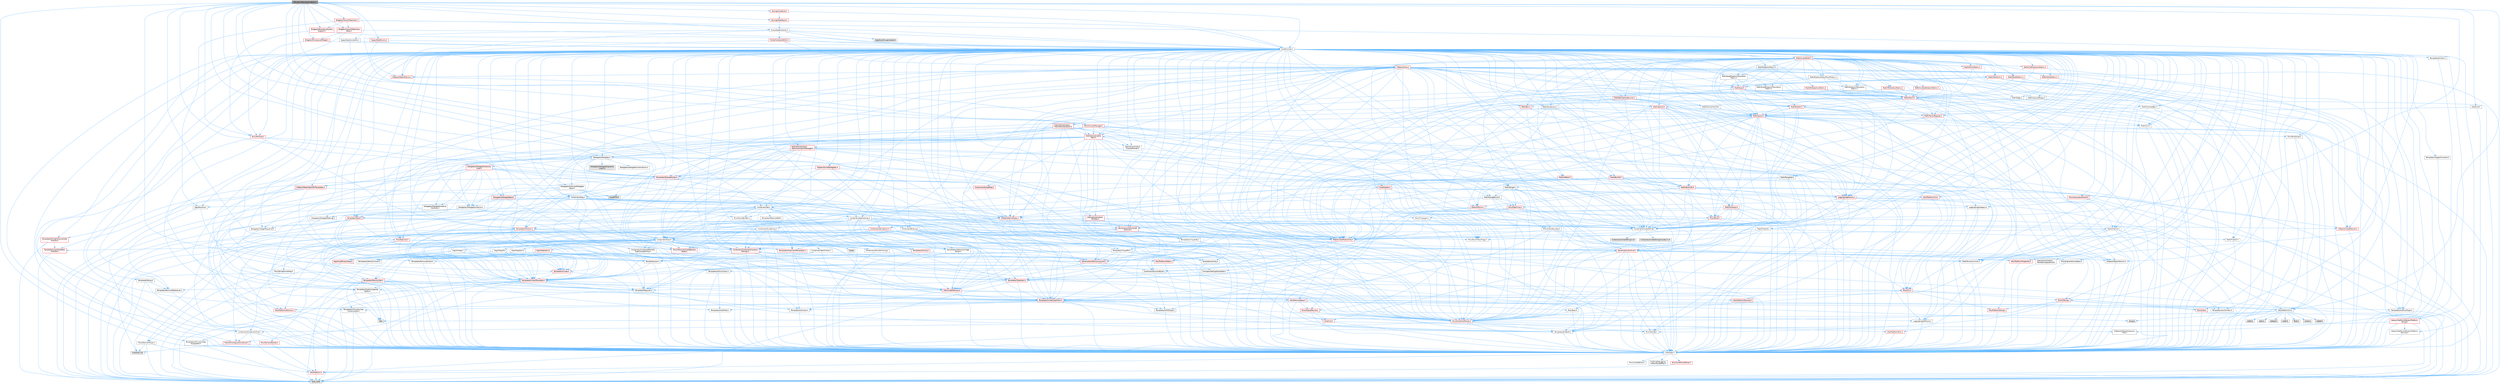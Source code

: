 digraph "SBlueprintNamespaceEntry.h"
{
 // INTERACTIVE_SVG=YES
 // LATEX_PDF_SIZE
  bgcolor="transparent";
  edge [fontname=Helvetica,fontsize=10,labelfontname=Helvetica,labelfontsize=10];
  node [fontname=Helvetica,fontsize=10,shape=box,height=0.2,width=0.4];
  Node1 [id="Node000001",label="SBlueprintNamespaceEntry.h",height=0.2,width=0.4,color="gray40", fillcolor="grey60", style="filled", fontcolor="black",tooltip=" "];
  Node1 -> Node2 [id="edge1_Node000001_Node000002",color="steelblue1",style="solid",tooltip=" "];
  Node2 [id="Node000002",label="Containers/Array.h",height=0.2,width=0.4,color="grey40", fillcolor="white", style="filled",URL="$df/dd0/Array_8h.html",tooltip=" "];
  Node2 -> Node3 [id="edge2_Node000002_Node000003",color="steelblue1",style="solid",tooltip=" "];
  Node3 [id="Node000003",label="CoreTypes.h",height=0.2,width=0.4,color="grey40", fillcolor="white", style="filled",URL="$dc/dec/CoreTypes_8h.html",tooltip=" "];
  Node3 -> Node4 [id="edge3_Node000003_Node000004",color="steelblue1",style="solid",tooltip=" "];
  Node4 [id="Node000004",label="HAL/Platform.h",height=0.2,width=0.4,color="red", fillcolor="#FFF0F0", style="filled",URL="$d9/dd0/Platform_8h.html",tooltip=" "];
  Node4 -> Node7 [id="edge4_Node000004_Node000007",color="steelblue1",style="solid",tooltip=" "];
  Node7 [id="Node000007",label="type_traits",height=0.2,width=0.4,color="grey60", fillcolor="#E0E0E0", style="filled",tooltip=" "];
  Node3 -> Node14 [id="edge5_Node000003_Node000014",color="steelblue1",style="solid",tooltip=" "];
  Node14 [id="Node000014",label="ProfilingDebugging\l/UMemoryDefines.h",height=0.2,width=0.4,color="grey40", fillcolor="white", style="filled",URL="$d2/da2/UMemoryDefines_8h.html",tooltip=" "];
  Node3 -> Node15 [id="edge6_Node000003_Node000015",color="steelblue1",style="solid",tooltip=" "];
  Node15 [id="Node000015",label="Misc/CoreMiscDefines.h",height=0.2,width=0.4,color="red", fillcolor="#FFF0F0", style="filled",URL="$da/d38/CoreMiscDefines_8h.html",tooltip=" "];
  Node15 -> Node4 [id="edge7_Node000015_Node000004",color="steelblue1",style="solid",tooltip=" "];
  Node3 -> Node16 [id="edge8_Node000003_Node000016",color="steelblue1",style="solid",tooltip=" "];
  Node16 [id="Node000016",label="Misc/CoreDefines.h",height=0.2,width=0.4,color="grey40", fillcolor="white", style="filled",URL="$d3/dd2/CoreDefines_8h.html",tooltip=" "];
  Node2 -> Node17 [id="edge9_Node000002_Node000017",color="steelblue1",style="solid",tooltip=" "];
  Node17 [id="Node000017",label="Misc/AssertionMacros.h",height=0.2,width=0.4,color="red", fillcolor="#FFF0F0", style="filled",URL="$d0/dfa/AssertionMacros_8h.html",tooltip=" "];
  Node17 -> Node3 [id="edge10_Node000017_Node000003",color="steelblue1",style="solid",tooltip=" "];
  Node17 -> Node4 [id="edge11_Node000017_Node000004",color="steelblue1",style="solid",tooltip=" "];
  Node17 -> Node18 [id="edge12_Node000017_Node000018",color="steelblue1",style="solid",tooltip=" "];
  Node18 [id="Node000018",label="HAL/PlatformMisc.h",height=0.2,width=0.4,color="red", fillcolor="#FFF0F0", style="filled",URL="$d0/df5/PlatformMisc_8h.html",tooltip=" "];
  Node18 -> Node3 [id="edge13_Node000018_Node000003",color="steelblue1",style="solid",tooltip=" "];
  Node17 -> Node54 [id="edge14_Node000017_Node000054",color="steelblue1",style="solid",tooltip=" "];
  Node54 [id="Node000054",label="Templates/EnableIf.h",height=0.2,width=0.4,color="grey40", fillcolor="white", style="filled",URL="$d7/d60/EnableIf_8h.html",tooltip=" "];
  Node54 -> Node3 [id="edge15_Node000054_Node000003",color="steelblue1",style="solid",tooltip=" "];
  Node17 -> Node60 [id="edge16_Node000017_Node000060",color="steelblue1",style="solid",tooltip=" "];
  Node60 [id="Node000060",label="Misc/VarArgs.h",height=0.2,width=0.4,color="grey40", fillcolor="white", style="filled",URL="$d5/d6f/VarArgs_8h.html",tooltip=" "];
  Node60 -> Node3 [id="edge17_Node000060_Node000003",color="steelblue1",style="solid",tooltip=" "];
  Node2 -> Node68 [id="edge18_Node000002_Node000068",color="steelblue1",style="solid",tooltip=" "];
  Node68 [id="Node000068",label="Misc/IntrusiveUnsetOptional\lState.h",height=0.2,width=0.4,color="red", fillcolor="#FFF0F0", style="filled",URL="$d2/d0a/IntrusiveUnsetOptionalState_8h.html",tooltip=" "];
  Node2 -> Node70 [id="edge19_Node000002_Node000070",color="steelblue1",style="solid",tooltip=" "];
  Node70 [id="Node000070",label="Misc/ReverseIterate.h",height=0.2,width=0.4,color="red", fillcolor="#FFF0F0", style="filled",URL="$db/de3/ReverseIterate_8h.html",tooltip=" "];
  Node70 -> Node4 [id="edge20_Node000070_Node000004",color="steelblue1",style="solid",tooltip=" "];
  Node2 -> Node72 [id="edge21_Node000002_Node000072",color="steelblue1",style="solid",tooltip=" "];
  Node72 [id="Node000072",label="HAL/UnrealMemory.h",height=0.2,width=0.4,color="red", fillcolor="#FFF0F0", style="filled",URL="$d9/d96/UnrealMemory_8h.html",tooltip=" "];
  Node72 -> Node3 [id="edge22_Node000072_Node000003",color="steelblue1",style="solid",tooltip=" "];
  Node72 -> Node76 [id="edge23_Node000072_Node000076",color="steelblue1",style="solid",tooltip=" "];
  Node76 [id="Node000076",label="HAL/MemoryBase.h",height=0.2,width=0.4,color="red", fillcolor="#FFF0F0", style="filled",URL="$d6/d9f/MemoryBase_8h.html",tooltip=" "];
  Node76 -> Node3 [id="edge24_Node000076_Node000003",color="steelblue1",style="solid",tooltip=" "];
  Node76 -> Node47 [id="edge25_Node000076_Node000047",color="steelblue1",style="solid",tooltip=" "];
  Node47 [id="Node000047",label="HAL/PlatformAtomics.h",height=0.2,width=0.4,color="red", fillcolor="#FFF0F0", style="filled",URL="$d3/d36/PlatformAtomics_8h.html",tooltip=" "];
  Node47 -> Node3 [id="edge26_Node000047_Node000003",color="steelblue1",style="solid",tooltip=" "];
  Node76 -> Node30 [id="edge27_Node000076_Node000030",color="steelblue1",style="solid",tooltip=" "];
  Node30 [id="Node000030",label="HAL/PlatformCrt.h",height=0.2,width=0.4,color="grey40", fillcolor="white", style="filled",URL="$d8/d75/PlatformCrt_8h.html",tooltip=" "];
  Node30 -> Node31 [id="edge28_Node000030_Node000031",color="steelblue1",style="solid",tooltip=" "];
  Node31 [id="Node000031",label="new",height=0.2,width=0.4,color="grey60", fillcolor="#E0E0E0", style="filled",tooltip=" "];
  Node30 -> Node32 [id="edge29_Node000030_Node000032",color="steelblue1",style="solid",tooltip=" "];
  Node32 [id="Node000032",label="wchar.h",height=0.2,width=0.4,color="grey60", fillcolor="#E0E0E0", style="filled",tooltip=" "];
  Node30 -> Node33 [id="edge30_Node000030_Node000033",color="steelblue1",style="solid",tooltip=" "];
  Node33 [id="Node000033",label="stddef.h",height=0.2,width=0.4,color="grey60", fillcolor="#E0E0E0", style="filled",tooltip=" "];
  Node30 -> Node34 [id="edge31_Node000030_Node000034",color="steelblue1",style="solid",tooltip=" "];
  Node34 [id="Node000034",label="stdlib.h",height=0.2,width=0.4,color="grey60", fillcolor="#E0E0E0", style="filled",tooltip=" "];
  Node30 -> Node35 [id="edge32_Node000030_Node000035",color="steelblue1",style="solid",tooltip=" "];
  Node35 [id="Node000035",label="stdio.h",height=0.2,width=0.4,color="grey60", fillcolor="#E0E0E0", style="filled",tooltip=" "];
  Node30 -> Node36 [id="edge33_Node000030_Node000036",color="steelblue1",style="solid",tooltip=" "];
  Node36 [id="Node000036",label="stdarg.h",height=0.2,width=0.4,color="grey60", fillcolor="#E0E0E0", style="filled",tooltip=" "];
  Node30 -> Node37 [id="edge34_Node000030_Node000037",color="steelblue1",style="solid",tooltip=" "];
  Node37 [id="Node000037",label="math.h",height=0.2,width=0.4,color="grey60", fillcolor="#E0E0E0", style="filled",tooltip=" "];
  Node30 -> Node38 [id="edge35_Node000030_Node000038",color="steelblue1",style="solid",tooltip=" "];
  Node38 [id="Node000038",label="float.h",height=0.2,width=0.4,color="grey60", fillcolor="#E0E0E0", style="filled",tooltip=" "];
  Node30 -> Node39 [id="edge36_Node000030_Node000039",color="steelblue1",style="solid",tooltip=" "];
  Node39 [id="Node000039",label="string.h",height=0.2,width=0.4,color="grey60", fillcolor="#E0E0E0", style="filled",tooltip=" "];
  Node76 -> Node77 [id="edge37_Node000076_Node000077",color="steelblue1",style="solid",tooltip=" "];
  Node77 [id="Node000077",label="Misc/Exec.h",height=0.2,width=0.4,color="grey40", fillcolor="white", style="filled",URL="$de/ddb/Exec_8h.html",tooltip=" "];
  Node77 -> Node3 [id="edge38_Node000077_Node000003",color="steelblue1",style="solid",tooltip=" "];
  Node77 -> Node17 [id="edge39_Node000077_Node000017",color="steelblue1",style="solid",tooltip=" "];
  Node76 -> Node78 [id="edge40_Node000076_Node000078",color="steelblue1",style="solid",tooltip=" "];
  Node78 [id="Node000078",label="Misc/OutputDevice.h",height=0.2,width=0.4,color="red", fillcolor="#FFF0F0", style="filled",URL="$d7/d32/OutputDevice_8h.html",tooltip=" "];
  Node78 -> Node25 [id="edge41_Node000078_Node000025",color="steelblue1",style="solid",tooltip=" "];
  Node25 [id="Node000025",label="CoreFwd.h",height=0.2,width=0.4,color="red", fillcolor="#FFF0F0", style="filled",URL="$d1/d1e/CoreFwd_8h.html",tooltip=" "];
  Node25 -> Node3 [id="edge42_Node000025_Node000003",color="steelblue1",style="solid",tooltip=" "];
  Node25 -> Node26 [id="edge43_Node000025_Node000026",color="steelblue1",style="solid",tooltip=" "];
  Node26 [id="Node000026",label="Containers/ContainersFwd.h",height=0.2,width=0.4,color="grey40", fillcolor="white", style="filled",URL="$d4/d0a/ContainersFwd_8h.html",tooltip=" "];
  Node26 -> Node4 [id="edge44_Node000026_Node000004",color="steelblue1",style="solid",tooltip=" "];
  Node26 -> Node3 [id="edge45_Node000026_Node000003",color="steelblue1",style="solid",tooltip=" "];
  Node26 -> Node23 [id="edge46_Node000026_Node000023",color="steelblue1",style="solid",tooltip=" "];
  Node23 [id="Node000023",label="Traits/IsContiguousContainer.h",height=0.2,width=0.4,color="red", fillcolor="#FFF0F0", style="filled",URL="$d5/d3c/IsContiguousContainer_8h.html",tooltip=" "];
  Node23 -> Node3 [id="edge47_Node000023_Node000003",color="steelblue1",style="solid",tooltip=" "];
  Node23 -> Node22 [id="edge48_Node000023_Node000022",color="steelblue1",style="solid",tooltip=" "];
  Node22 [id="Node000022",label="initializer_list",height=0.2,width=0.4,color="grey60", fillcolor="#E0E0E0", style="filled",tooltip=" "];
  Node25 -> Node28 [id="edge49_Node000025_Node000028",color="steelblue1",style="solid",tooltip=" "];
  Node28 [id="Node000028",label="UObject/UObjectHierarchy\lFwd.h",height=0.2,width=0.4,color="grey40", fillcolor="white", style="filled",URL="$d3/d13/UObjectHierarchyFwd_8h.html",tooltip=" "];
  Node78 -> Node3 [id="edge50_Node000078_Node000003",color="steelblue1",style="solid",tooltip=" "];
  Node78 -> Node79 [id="edge51_Node000078_Node000079",color="steelblue1",style="solid",tooltip=" "];
  Node79 [id="Node000079",label="Logging/LogVerbosity.h",height=0.2,width=0.4,color="grey40", fillcolor="white", style="filled",URL="$d2/d8f/LogVerbosity_8h.html",tooltip=" "];
  Node79 -> Node3 [id="edge52_Node000079_Node000003",color="steelblue1",style="solid",tooltip=" "];
  Node78 -> Node60 [id="edge53_Node000078_Node000060",color="steelblue1",style="solid",tooltip=" "];
  Node72 -> Node89 [id="edge54_Node000072_Node000089",color="steelblue1",style="solid",tooltip=" "];
  Node89 [id="Node000089",label="HAL/PlatformMemory.h",height=0.2,width=0.4,color="red", fillcolor="#FFF0F0", style="filled",URL="$de/d68/PlatformMemory_8h.html",tooltip=" "];
  Node89 -> Node3 [id="edge55_Node000089_Node000003",color="steelblue1",style="solid",tooltip=" "];
  Node72 -> Node92 [id="edge56_Node000072_Node000092",color="steelblue1",style="solid",tooltip=" "];
  Node92 [id="Node000092",label="Templates/IsPointer.h",height=0.2,width=0.4,color="grey40", fillcolor="white", style="filled",URL="$d7/d05/IsPointer_8h.html",tooltip=" "];
  Node92 -> Node3 [id="edge57_Node000092_Node000003",color="steelblue1",style="solid",tooltip=" "];
  Node2 -> Node93 [id="edge58_Node000002_Node000093",color="steelblue1",style="solid",tooltip=" "];
  Node93 [id="Node000093",label="Templates/UnrealTypeTraits.h",height=0.2,width=0.4,color="red", fillcolor="#FFF0F0", style="filled",URL="$d2/d2d/UnrealTypeTraits_8h.html",tooltip=" "];
  Node93 -> Node3 [id="edge59_Node000093_Node000003",color="steelblue1",style="solid",tooltip=" "];
  Node93 -> Node92 [id="edge60_Node000093_Node000092",color="steelblue1",style="solid",tooltip=" "];
  Node93 -> Node17 [id="edge61_Node000093_Node000017",color="steelblue1",style="solid",tooltip=" "];
  Node93 -> Node85 [id="edge62_Node000093_Node000085",color="steelblue1",style="solid",tooltip=" "];
  Node85 [id="Node000085",label="Templates/AndOrNot.h",height=0.2,width=0.4,color="grey40", fillcolor="white", style="filled",URL="$db/d0a/AndOrNot_8h.html",tooltip=" "];
  Node85 -> Node3 [id="edge63_Node000085_Node000003",color="steelblue1",style="solid",tooltip=" "];
  Node93 -> Node54 [id="edge64_Node000093_Node000054",color="steelblue1",style="solid",tooltip=" "];
  Node93 -> Node94 [id="edge65_Node000093_Node000094",color="steelblue1",style="solid",tooltip=" "];
  Node94 [id="Node000094",label="Templates/IsArithmetic.h",height=0.2,width=0.4,color="grey40", fillcolor="white", style="filled",URL="$d2/d5d/IsArithmetic_8h.html",tooltip=" "];
  Node94 -> Node3 [id="edge66_Node000094_Node000003",color="steelblue1",style="solid",tooltip=" "];
  Node93 -> Node96 [id="edge67_Node000093_Node000096",color="steelblue1",style="solid",tooltip=" "];
  Node96 [id="Node000096",label="Templates/IsPODType.h",height=0.2,width=0.4,color="grey40", fillcolor="white", style="filled",URL="$d7/db1/IsPODType_8h.html",tooltip=" "];
  Node96 -> Node3 [id="edge68_Node000096_Node000003",color="steelblue1",style="solid",tooltip=" "];
  Node93 -> Node97 [id="edge69_Node000093_Node000097",color="steelblue1",style="solid",tooltip=" "];
  Node97 [id="Node000097",label="Templates/IsUECoreType.h",height=0.2,width=0.4,color="grey40", fillcolor="white", style="filled",URL="$d1/db8/IsUECoreType_8h.html",tooltip=" "];
  Node97 -> Node3 [id="edge70_Node000097_Node000003",color="steelblue1",style="solid",tooltip=" "];
  Node97 -> Node7 [id="edge71_Node000097_Node000007",color="steelblue1",style="solid",tooltip=" "];
  Node93 -> Node86 [id="edge72_Node000093_Node000086",color="steelblue1",style="solid",tooltip=" "];
  Node86 [id="Node000086",label="Templates/IsTriviallyCopy\lConstructible.h",height=0.2,width=0.4,color="grey40", fillcolor="white", style="filled",URL="$d3/d78/IsTriviallyCopyConstructible_8h.html",tooltip=" "];
  Node86 -> Node3 [id="edge73_Node000086_Node000003",color="steelblue1",style="solid",tooltip=" "];
  Node86 -> Node7 [id="edge74_Node000086_Node000007",color="steelblue1",style="solid",tooltip=" "];
  Node2 -> Node98 [id="edge75_Node000002_Node000098",color="steelblue1",style="solid",tooltip=" "];
  Node98 [id="Node000098",label="Templates/UnrealTemplate.h",height=0.2,width=0.4,color="red", fillcolor="#FFF0F0", style="filled",URL="$d4/d24/UnrealTemplate_8h.html",tooltip=" "];
  Node98 -> Node3 [id="edge76_Node000098_Node000003",color="steelblue1",style="solid",tooltip=" "];
  Node98 -> Node92 [id="edge77_Node000098_Node000092",color="steelblue1",style="solid",tooltip=" "];
  Node98 -> Node72 [id="edge78_Node000098_Node000072",color="steelblue1",style="solid",tooltip=" "];
  Node98 -> Node93 [id="edge79_Node000098_Node000093",color="steelblue1",style="solid",tooltip=" "];
  Node98 -> Node101 [id="edge80_Node000098_Node000101",color="steelblue1",style="solid",tooltip=" "];
  Node101 [id="Node000101",label="Templates/RemoveReference.h",height=0.2,width=0.4,color="grey40", fillcolor="white", style="filled",URL="$da/dbe/RemoveReference_8h.html",tooltip=" "];
  Node101 -> Node3 [id="edge81_Node000101_Node000003",color="steelblue1",style="solid",tooltip=" "];
  Node98 -> Node62 [id="edge82_Node000098_Node000062",color="steelblue1",style="solid",tooltip=" "];
  Node62 [id="Node000062",label="Templates/Requires.h",height=0.2,width=0.4,color="grey40", fillcolor="white", style="filled",URL="$dc/d96/Requires_8h.html",tooltip=" "];
  Node62 -> Node54 [id="edge83_Node000062_Node000054",color="steelblue1",style="solid",tooltip=" "];
  Node62 -> Node7 [id="edge84_Node000062_Node000007",color="steelblue1",style="solid",tooltip=" "];
  Node98 -> Node102 [id="edge85_Node000098_Node000102",color="steelblue1",style="solid",tooltip=" "];
  Node102 [id="Node000102",label="Templates/TypeCompatible\lBytes.h",height=0.2,width=0.4,color="grey40", fillcolor="white", style="filled",URL="$df/d0a/TypeCompatibleBytes_8h.html",tooltip=" "];
  Node102 -> Node3 [id="edge86_Node000102_Node000003",color="steelblue1",style="solid",tooltip=" "];
  Node102 -> Node39 [id="edge87_Node000102_Node000039",color="steelblue1",style="solid",tooltip=" "];
  Node102 -> Node31 [id="edge88_Node000102_Node000031",color="steelblue1",style="solid",tooltip=" "];
  Node102 -> Node7 [id="edge89_Node000102_Node000007",color="steelblue1",style="solid",tooltip=" "];
  Node98 -> Node23 [id="edge90_Node000098_Node000023",color="steelblue1",style="solid",tooltip=" "];
  Node98 -> Node7 [id="edge91_Node000098_Node000007",color="steelblue1",style="solid",tooltip=" "];
  Node2 -> Node104 [id="edge92_Node000002_Node000104",color="steelblue1",style="solid",tooltip=" "];
  Node104 [id="Node000104",label="Containers/AllowShrinking.h",height=0.2,width=0.4,color="grey40", fillcolor="white", style="filled",URL="$d7/d1a/AllowShrinking_8h.html",tooltip=" "];
  Node104 -> Node3 [id="edge93_Node000104_Node000003",color="steelblue1",style="solid",tooltip=" "];
  Node2 -> Node105 [id="edge94_Node000002_Node000105",color="steelblue1",style="solid",tooltip=" "];
  Node105 [id="Node000105",label="Containers/ContainerAllocation\lPolicies.h",height=0.2,width=0.4,color="red", fillcolor="#FFF0F0", style="filled",URL="$d7/dff/ContainerAllocationPolicies_8h.html",tooltip=" "];
  Node105 -> Node3 [id="edge95_Node000105_Node000003",color="steelblue1",style="solid",tooltip=" "];
  Node105 -> Node105 [id="edge96_Node000105_Node000105",color="steelblue1",style="solid",tooltip=" "];
  Node105 -> Node107 [id="edge97_Node000105_Node000107",color="steelblue1",style="solid",tooltip=" "];
  Node107 [id="Node000107",label="HAL/PlatformMath.h",height=0.2,width=0.4,color="red", fillcolor="#FFF0F0", style="filled",URL="$dc/d53/PlatformMath_8h.html",tooltip=" "];
  Node107 -> Node3 [id="edge98_Node000107_Node000003",color="steelblue1",style="solid",tooltip=" "];
  Node105 -> Node72 [id="edge99_Node000105_Node000072",color="steelblue1",style="solid",tooltip=" "];
  Node105 -> Node40 [id="edge100_Node000105_Node000040",color="steelblue1",style="solid",tooltip=" "];
  Node40 [id="Node000040",label="Math/NumericLimits.h",height=0.2,width=0.4,color="grey40", fillcolor="white", style="filled",URL="$df/d1b/NumericLimits_8h.html",tooltip=" "];
  Node40 -> Node3 [id="edge101_Node000040_Node000003",color="steelblue1",style="solid",tooltip=" "];
  Node105 -> Node17 [id="edge102_Node000105_Node000017",color="steelblue1",style="solid",tooltip=" "];
  Node105 -> Node116 [id="edge103_Node000105_Node000116",color="steelblue1",style="solid",tooltip=" "];
  Node116 [id="Node000116",label="Templates/MemoryOps.h",height=0.2,width=0.4,color="red", fillcolor="#FFF0F0", style="filled",URL="$db/dea/MemoryOps_8h.html",tooltip=" "];
  Node116 -> Node3 [id="edge104_Node000116_Node000003",color="steelblue1",style="solid",tooltip=" "];
  Node116 -> Node72 [id="edge105_Node000116_Node000072",color="steelblue1",style="solid",tooltip=" "];
  Node116 -> Node87 [id="edge106_Node000116_Node000087",color="steelblue1",style="solid",tooltip=" "];
  Node87 [id="Node000087",label="Templates/IsTriviallyCopy\lAssignable.h",height=0.2,width=0.4,color="grey40", fillcolor="white", style="filled",URL="$d2/df2/IsTriviallyCopyAssignable_8h.html",tooltip=" "];
  Node87 -> Node3 [id="edge107_Node000087_Node000003",color="steelblue1",style="solid",tooltip=" "];
  Node87 -> Node7 [id="edge108_Node000087_Node000007",color="steelblue1",style="solid",tooltip=" "];
  Node116 -> Node86 [id="edge109_Node000116_Node000086",color="steelblue1",style="solid",tooltip=" "];
  Node116 -> Node62 [id="edge110_Node000116_Node000062",color="steelblue1",style="solid",tooltip=" "];
  Node116 -> Node93 [id="edge111_Node000116_Node000093",color="steelblue1",style="solid",tooltip=" "];
  Node116 -> Node31 [id="edge112_Node000116_Node000031",color="steelblue1",style="solid",tooltip=" "];
  Node116 -> Node7 [id="edge113_Node000116_Node000007",color="steelblue1",style="solid",tooltip=" "];
  Node105 -> Node102 [id="edge114_Node000105_Node000102",color="steelblue1",style="solid",tooltip=" "];
  Node105 -> Node7 [id="edge115_Node000105_Node000007",color="steelblue1",style="solid",tooltip=" "];
  Node2 -> Node117 [id="edge116_Node000002_Node000117",color="steelblue1",style="solid",tooltip=" "];
  Node117 [id="Node000117",label="Containers/ContainerElement\lTypeCompatibility.h",height=0.2,width=0.4,color="grey40", fillcolor="white", style="filled",URL="$df/ddf/ContainerElementTypeCompatibility_8h.html",tooltip=" "];
  Node117 -> Node3 [id="edge117_Node000117_Node000003",color="steelblue1",style="solid",tooltip=" "];
  Node117 -> Node93 [id="edge118_Node000117_Node000093",color="steelblue1",style="solid",tooltip=" "];
  Node2 -> Node118 [id="edge119_Node000002_Node000118",color="steelblue1",style="solid",tooltip=" "];
  Node118 [id="Node000118",label="Serialization/Archive.h",height=0.2,width=0.4,color="red", fillcolor="#FFF0F0", style="filled",URL="$d7/d3b/Archive_8h.html",tooltip=" "];
  Node118 -> Node25 [id="edge120_Node000118_Node000025",color="steelblue1",style="solid",tooltip=" "];
  Node118 -> Node3 [id="edge121_Node000118_Node000003",color="steelblue1",style="solid",tooltip=" "];
  Node118 -> Node119 [id="edge122_Node000118_Node000119",color="steelblue1",style="solid",tooltip=" "];
  Node119 [id="Node000119",label="HAL/PlatformProperties.h",height=0.2,width=0.4,color="red", fillcolor="#FFF0F0", style="filled",URL="$d9/db0/PlatformProperties_8h.html",tooltip=" "];
  Node119 -> Node3 [id="edge123_Node000119_Node000003",color="steelblue1",style="solid",tooltip=" "];
  Node118 -> Node122 [id="edge124_Node000118_Node000122",color="steelblue1",style="solid",tooltip=" "];
  Node122 [id="Node000122",label="Internationalization\l/TextNamespaceFwd.h",height=0.2,width=0.4,color="grey40", fillcolor="white", style="filled",URL="$d8/d97/TextNamespaceFwd_8h.html",tooltip=" "];
  Node122 -> Node3 [id="edge125_Node000122_Node000003",color="steelblue1",style="solid",tooltip=" "];
  Node118 -> Node17 [id="edge126_Node000118_Node000017",color="steelblue1",style="solid",tooltip=" "];
  Node118 -> Node123 [id="edge127_Node000118_Node000123",color="steelblue1",style="solid",tooltip=" "];
  Node123 [id="Node000123",label="Misc/EngineVersionBase.h",height=0.2,width=0.4,color="grey40", fillcolor="white", style="filled",URL="$d5/d2b/EngineVersionBase_8h.html",tooltip=" "];
  Node123 -> Node3 [id="edge128_Node000123_Node000003",color="steelblue1",style="solid",tooltip=" "];
  Node118 -> Node60 [id="edge129_Node000118_Node000060",color="steelblue1",style="solid",tooltip=" "];
  Node118 -> Node54 [id="edge130_Node000118_Node000054",color="steelblue1",style="solid",tooltip=" "];
  Node118 -> Node126 [id="edge131_Node000118_Node000126",color="steelblue1",style="solid",tooltip=" "];
  Node126 [id="Node000126",label="Templates/IsEnumClass.h",height=0.2,width=0.4,color="grey40", fillcolor="white", style="filled",URL="$d7/d15/IsEnumClass_8h.html",tooltip=" "];
  Node126 -> Node3 [id="edge132_Node000126_Node000003",color="steelblue1",style="solid",tooltip=" "];
  Node126 -> Node85 [id="edge133_Node000126_Node000085",color="steelblue1",style="solid",tooltip=" "];
  Node118 -> Node98 [id="edge134_Node000118_Node000098",color="steelblue1",style="solid",tooltip=" "];
  Node118 -> Node127 [id="edge135_Node000118_Node000127",color="steelblue1",style="solid",tooltip=" "];
  Node127 [id="Node000127",label="UObject/ObjectVersion.h",height=0.2,width=0.4,color="grey40", fillcolor="white", style="filled",URL="$da/d63/ObjectVersion_8h.html",tooltip=" "];
  Node127 -> Node3 [id="edge136_Node000127_Node000003",color="steelblue1",style="solid",tooltip=" "];
  Node2 -> Node128 [id="edge137_Node000002_Node000128",color="steelblue1",style="solid",tooltip=" "];
  Node128 [id="Node000128",label="Serialization/MemoryImage\lWriter.h",height=0.2,width=0.4,color="grey40", fillcolor="white", style="filled",URL="$d0/d08/MemoryImageWriter_8h.html",tooltip=" "];
  Node128 -> Node3 [id="edge138_Node000128_Node000003",color="steelblue1",style="solid",tooltip=" "];
  Node128 -> Node129 [id="edge139_Node000128_Node000129",color="steelblue1",style="solid",tooltip=" "];
  Node129 [id="Node000129",label="Serialization/MemoryLayout.h",height=0.2,width=0.4,color="red", fillcolor="#FFF0F0", style="filled",URL="$d7/d66/MemoryLayout_8h.html",tooltip=" "];
  Node129 -> Node132 [id="edge140_Node000129_Node000132",color="steelblue1",style="solid",tooltip=" "];
  Node132 [id="Node000132",label="Containers/EnumAsByte.h",height=0.2,width=0.4,color="grey40", fillcolor="white", style="filled",URL="$d6/d9a/EnumAsByte_8h.html",tooltip=" "];
  Node132 -> Node3 [id="edge141_Node000132_Node000003",color="steelblue1",style="solid",tooltip=" "];
  Node132 -> Node96 [id="edge142_Node000132_Node000096",color="steelblue1",style="solid",tooltip=" "];
  Node132 -> Node133 [id="edge143_Node000132_Node000133",color="steelblue1",style="solid",tooltip=" "];
  Node133 [id="Node000133",label="Templates/TypeHash.h",height=0.2,width=0.4,color="red", fillcolor="#FFF0F0", style="filled",URL="$d1/d62/TypeHash_8h.html",tooltip=" "];
  Node133 -> Node3 [id="edge144_Node000133_Node000003",color="steelblue1",style="solid",tooltip=" "];
  Node133 -> Node62 [id="edge145_Node000133_Node000062",color="steelblue1",style="solid",tooltip=" "];
  Node133 -> Node134 [id="edge146_Node000133_Node000134",color="steelblue1",style="solid",tooltip=" "];
  Node134 [id="Node000134",label="Misc/Crc.h",height=0.2,width=0.4,color="red", fillcolor="#FFF0F0", style="filled",URL="$d4/dd2/Crc_8h.html",tooltip=" "];
  Node134 -> Node3 [id="edge147_Node000134_Node000003",color="steelblue1",style="solid",tooltip=" "];
  Node134 -> Node74 [id="edge148_Node000134_Node000074",color="steelblue1",style="solid",tooltip=" "];
  Node74 [id="Node000074",label="HAL/PlatformString.h",height=0.2,width=0.4,color="red", fillcolor="#FFF0F0", style="filled",URL="$db/db5/PlatformString_8h.html",tooltip=" "];
  Node74 -> Node3 [id="edge149_Node000074_Node000003",color="steelblue1",style="solid",tooltip=" "];
  Node134 -> Node17 [id="edge150_Node000134_Node000017",color="steelblue1",style="solid",tooltip=" "];
  Node134 -> Node135 [id="edge151_Node000134_Node000135",color="steelblue1",style="solid",tooltip=" "];
  Node135 [id="Node000135",label="Misc/CString.h",height=0.2,width=0.4,color="red", fillcolor="#FFF0F0", style="filled",URL="$d2/d49/CString_8h.html",tooltip=" "];
  Node135 -> Node3 [id="edge152_Node000135_Node000003",color="steelblue1",style="solid",tooltip=" "];
  Node135 -> Node30 [id="edge153_Node000135_Node000030",color="steelblue1",style="solid",tooltip=" "];
  Node135 -> Node74 [id="edge154_Node000135_Node000074",color="steelblue1",style="solid",tooltip=" "];
  Node135 -> Node17 [id="edge155_Node000135_Node000017",color="steelblue1",style="solid",tooltip=" "];
  Node135 -> Node136 [id="edge156_Node000135_Node000136",color="steelblue1",style="solid",tooltip=" "];
  Node136 [id="Node000136",label="Misc/Char.h",height=0.2,width=0.4,color="red", fillcolor="#FFF0F0", style="filled",URL="$d0/d58/Char_8h.html",tooltip=" "];
  Node136 -> Node3 [id="edge157_Node000136_Node000003",color="steelblue1",style="solid",tooltip=" "];
  Node136 -> Node7 [id="edge158_Node000136_Node000007",color="steelblue1",style="solid",tooltip=" "];
  Node135 -> Node60 [id="edge159_Node000135_Node000060",color="steelblue1",style="solid",tooltip=" "];
  Node134 -> Node136 [id="edge160_Node000134_Node000136",color="steelblue1",style="solid",tooltip=" "];
  Node134 -> Node93 [id="edge161_Node000134_Node000093",color="steelblue1",style="solid",tooltip=" "];
  Node133 -> Node7 [id="edge162_Node000133_Node000007",color="steelblue1",style="solid",tooltip=" "];
  Node129 -> Node72 [id="edge163_Node000129_Node000072",color="steelblue1",style="solid",tooltip=" "];
  Node129 -> Node54 [id="edge164_Node000129_Node000054",color="steelblue1",style="solid",tooltip=" "];
  Node129 -> Node98 [id="edge165_Node000129_Node000098",color="steelblue1",style="solid",tooltip=" "];
  Node2 -> Node142 [id="edge166_Node000002_Node000142",color="steelblue1",style="solid",tooltip=" "];
  Node142 [id="Node000142",label="Algo/Heapify.h",height=0.2,width=0.4,color="grey40", fillcolor="white", style="filled",URL="$d0/d2a/Heapify_8h.html",tooltip=" "];
  Node142 -> Node143 [id="edge167_Node000142_Node000143",color="steelblue1",style="solid",tooltip=" "];
  Node143 [id="Node000143",label="Algo/Impl/BinaryHeap.h",height=0.2,width=0.4,color="red", fillcolor="#FFF0F0", style="filled",URL="$d7/da3/Algo_2Impl_2BinaryHeap_8h.html",tooltip=" "];
  Node143 -> Node144 [id="edge168_Node000143_Node000144",color="steelblue1",style="solid",tooltip=" "];
  Node144 [id="Node000144",label="Templates/Invoke.h",height=0.2,width=0.4,color="red", fillcolor="#FFF0F0", style="filled",URL="$d7/deb/Invoke_8h.html",tooltip=" "];
  Node144 -> Node3 [id="edge169_Node000144_Node000003",color="steelblue1",style="solid",tooltip=" "];
  Node144 -> Node98 [id="edge170_Node000144_Node000098",color="steelblue1",style="solid",tooltip=" "];
  Node144 -> Node7 [id="edge171_Node000144_Node000007",color="steelblue1",style="solid",tooltip=" "];
  Node143 -> Node7 [id="edge172_Node000143_Node000007",color="steelblue1",style="solid",tooltip=" "];
  Node142 -> Node148 [id="edge173_Node000142_Node000148",color="steelblue1",style="solid",tooltip=" "];
  Node148 [id="Node000148",label="Templates/IdentityFunctor.h",height=0.2,width=0.4,color="grey40", fillcolor="white", style="filled",URL="$d7/d2e/IdentityFunctor_8h.html",tooltip=" "];
  Node148 -> Node4 [id="edge174_Node000148_Node000004",color="steelblue1",style="solid",tooltip=" "];
  Node142 -> Node144 [id="edge175_Node000142_Node000144",color="steelblue1",style="solid",tooltip=" "];
  Node142 -> Node149 [id="edge176_Node000142_Node000149",color="steelblue1",style="solid",tooltip=" "];
  Node149 [id="Node000149",label="Templates/Less.h",height=0.2,width=0.4,color="grey40", fillcolor="white", style="filled",URL="$de/dc8/Less_8h.html",tooltip=" "];
  Node149 -> Node3 [id="edge177_Node000149_Node000003",color="steelblue1",style="solid",tooltip=" "];
  Node149 -> Node98 [id="edge178_Node000149_Node000098",color="steelblue1",style="solid",tooltip=" "];
  Node142 -> Node98 [id="edge179_Node000142_Node000098",color="steelblue1",style="solid",tooltip=" "];
  Node2 -> Node150 [id="edge180_Node000002_Node000150",color="steelblue1",style="solid",tooltip=" "];
  Node150 [id="Node000150",label="Algo/HeapSort.h",height=0.2,width=0.4,color="grey40", fillcolor="white", style="filled",URL="$d3/d92/HeapSort_8h.html",tooltip=" "];
  Node150 -> Node143 [id="edge181_Node000150_Node000143",color="steelblue1",style="solid",tooltip=" "];
  Node150 -> Node148 [id="edge182_Node000150_Node000148",color="steelblue1",style="solid",tooltip=" "];
  Node150 -> Node149 [id="edge183_Node000150_Node000149",color="steelblue1",style="solid",tooltip=" "];
  Node150 -> Node98 [id="edge184_Node000150_Node000098",color="steelblue1",style="solid",tooltip=" "];
  Node2 -> Node151 [id="edge185_Node000002_Node000151",color="steelblue1",style="solid",tooltip=" "];
  Node151 [id="Node000151",label="Algo/IsHeap.h",height=0.2,width=0.4,color="grey40", fillcolor="white", style="filled",URL="$de/d32/IsHeap_8h.html",tooltip=" "];
  Node151 -> Node143 [id="edge186_Node000151_Node000143",color="steelblue1",style="solid",tooltip=" "];
  Node151 -> Node148 [id="edge187_Node000151_Node000148",color="steelblue1",style="solid",tooltip=" "];
  Node151 -> Node144 [id="edge188_Node000151_Node000144",color="steelblue1",style="solid",tooltip=" "];
  Node151 -> Node149 [id="edge189_Node000151_Node000149",color="steelblue1",style="solid",tooltip=" "];
  Node151 -> Node98 [id="edge190_Node000151_Node000098",color="steelblue1",style="solid",tooltip=" "];
  Node2 -> Node143 [id="edge191_Node000002_Node000143",color="steelblue1",style="solid",tooltip=" "];
  Node2 -> Node152 [id="edge192_Node000002_Node000152",color="steelblue1",style="solid",tooltip=" "];
  Node152 [id="Node000152",label="Algo/StableSort.h",height=0.2,width=0.4,color="red", fillcolor="#FFF0F0", style="filled",URL="$d7/d3c/StableSort_8h.html",tooltip=" "];
  Node152 -> Node148 [id="edge193_Node000152_Node000148",color="steelblue1",style="solid",tooltip=" "];
  Node152 -> Node144 [id="edge194_Node000152_Node000144",color="steelblue1",style="solid",tooltip=" "];
  Node152 -> Node149 [id="edge195_Node000152_Node000149",color="steelblue1",style="solid",tooltip=" "];
  Node152 -> Node98 [id="edge196_Node000152_Node000098",color="steelblue1",style="solid",tooltip=" "];
  Node2 -> Node155 [id="edge197_Node000002_Node000155",color="steelblue1",style="solid",tooltip=" "];
  Node155 [id="Node000155",label="Concepts/GetTypeHashable.h",height=0.2,width=0.4,color="grey40", fillcolor="white", style="filled",URL="$d3/da2/GetTypeHashable_8h.html",tooltip=" "];
  Node155 -> Node3 [id="edge198_Node000155_Node000003",color="steelblue1",style="solid",tooltip=" "];
  Node155 -> Node133 [id="edge199_Node000155_Node000133",color="steelblue1",style="solid",tooltip=" "];
  Node2 -> Node148 [id="edge200_Node000002_Node000148",color="steelblue1",style="solid",tooltip=" "];
  Node2 -> Node144 [id="edge201_Node000002_Node000144",color="steelblue1",style="solid",tooltip=" "];
  Node2 -> Node149 [id="edge202_Node000002_Node000149",color="steelblue1",style="solid",tooltip=" "];
  Node2 -> Node156 [id="edge203_Node000002_Node000156",color="steelblue1",style="solid",tooltip=" "];
  Node156 [id="Node000156",label="Templates/LosesQualifiers\lFromTo.h",height=0.2,width=0.4,color="red", fillcolor="#FFF0F0", style="filled",URL="$d2/db3/LosesQualifiersFromTo_8h.html",tooltip=" "];
  Node156 -> Node7 [id="edge204_Node000156_Node000007",color="steelblue1",style="solid",tooltip=" "];
  Node2 -> Node62 [id="edge205_Node000002_Node000062",color="steelblue1",style="solid",tooltip=" "];
  Node2 -> Node157 [id="edge206_Node000002_Node000157",color="steelblue1",style="solid",tooltip=" "];
  Node157 [id="Node000157",label="Templates/Sorting.h",height=0.2,width=0.4,color="red", fillcolor="#FFF0F0", style="filled",URL="$d3/d9e/Sorting_8h.html",tooltip=" "];
  Node157 -> Node3 [id="edge207_Node000157_Node000003",color="steelblue1",style="solid",tooltip=" "];
  Node157 -> Node107 [id="edge208_Node000157_Node000107",color="steelblue1",style="solid",tooltip=" "];
  Node157 -> Node149 [id="edge209_Node000157_Node000149",color="steelblue1",style="solid",tooltip=" "];
  Node2 -> Node161 [id="edge210_Node000002_Node000161",color="steelblue1",style="solid",tooltip=" "];
  Node161 [id="Node000161",label="Templates/AlignmentTemplates.h",height=0.2,width=0.4,color="red", fillcolor="#FFF0F0", style="filled",URL="$dd/d32/AlignmentTemplates_8h.html",tooltip=" "];
  Node161 -> Node3 [id="edge211_Node000161_Node000003",color="steelblue1",style="solid",tooltip=" "];
  Node161 -> Node92 [id="edge212_Node000161_Node000092",color="steelblue1",style="solid",tooltip=" "];
  Node2 -> Node21 [id="edge213_Node000002_Node000021",color="steelblue1",style="solid",tooltip=" "];
  Node21 [id="Node000021",label="Traits/ElementType.h",height=0.2,width=0.4,color="grey40", fillcolor="white", style="filled",URL="$d5/d4f/ElementType_8h.html",tooltip=" "];
  Node21 -> Node4 [id="edge214_Node000021_Node000004",color="steelblue1",style="solid",tooltip=" "];
  Node21 -> Node22 [id="edge215_Node000021_Node000022",color="steelblue1",style="solid",tooltip=" "];
  Node21 -> Node7 [id="edge216_Node000021_Node000007",color="steelblue1",style="solid",tooltip=" "];
  Node2 -> Node113 [id="edge217_Node000002_Node000113",color="steelblue1",style="solid",tooltip=" "];
  Node113 [id="Node000113",label="limits",height=0.2,width=0.4,color="grey60", fillcolor="#E0E0E0", style="filled",tooltip=" "];
  Node2 -> Node7 [id="edge218_Node000002_Node000007",color="steelblue1",style="solid",tooltip=" "];
  Node1 -> Node162 [id="edge219_Node000001_Node000162",color="steelblue1",style="solid",tooltip=" "];
  Node162 [id="Node000162",label="Containers/BitArray.h",height=0.2,width=0.4,color="grey40", fillcolor="white", style="filled",URL="$d1/de4/BitArray_8h.html",tooltip=" "];
  Node162 -> Node105 [id="edge220_Node000162_Node000105",color="steelblue1",style="solid",tooltip=" "];
  Node162 -> Node3 [id="edge221_Node000162_Node000003",color="steelblue1",style="solid",tooltip=" "];
  Node162 -> Node47 [id="edge222_Node000162_Node000047",color="steelblue1",style="solid",tooltip=" "];
  Node162 -> Node72 [id="edge223_Node000162_Node000072",color="steelblue1",style="solid",tooltip=" "];
  Node162 -> Node160 [id="edge224_Node000162_Node000160",color="steelblue1",style="solid",tooltip=" "];
  Node160 [id="Node000160",label="Math/UnrealMathUtility.h",height=0.2,width=0.4,color="red", fillcolor="#FFF0F0", style="filled",URL="$db/db8/UnrealMathUtility_8h.html",tooltip=" "];
  Node160 -> Node3 [id="edge225_Node000160_Node000003",color="steelblue1",style="solid",tooltip=" "];
  Node160 -> Node17 [id="edge226_Node000160_Node000017",color="steelblue1",style="solid",tooltip=" "];
  Node160 -> Node107 [id="edge227_Node000160_Node000107",color="steelblue1",style="solid",tooltip=" "];
  Node160 -> Node62 [id="edge228_Node000160_Node000062",color="steelblue1",style="solid",tooltip=" "];
  Node162 -> Node17 [id="edge229_Node000162_Node000017",color="steelblue1",style="solid",tooltip=" "];
  Node162 -> Node42 [id="edge230_Node000162_Node000042",color="steelblue1",style="solid",tooltip=" "];
  Node42 [id="Node000042",label="Misc/EnumClassFlags.h",height=0.2,width=0.4,color="grey40", fillcolor="white", style="filled",URL="$d8/de7/EnumClassFlags_8h.html",tooltip=" "];
  Node162 -> Node118 [id="edge231_Node000162_Node000118",color="steelblue1",style="solid",tooltip=" "];
  Node162 -> Node128 [id="edge232_Node000162_Node000128",color="steelblue1",style="solid",tooltip=" "];
  Node162 -> Node129 [id="edge233_Node000162_Node000129",color="steelblue1",style="solid",tooltip=" "];
  Node162 -> Node54 [id="edge234_Node000162_Node000054",color="steelblue1",style="solid",tooltip=" "];
  Node162 -> Node144 [id="edge235_Node000162_Node000144",color="steelblue1",style="solid",tooltip=" "];
  Node162 -> Node98 [id="edge236_Node000162_Node000098",color="steelblue1",style="solid",tooltip=" "];
  Node162 -> Node93 [id="edge237_Node000162_Node000093",color="steelblue1",style="solid",tooltip=" "];
  Node1 -> Node163 [id="edge238_Node000001_Node000163",color="steelblue1",style="solid",tooltip=" "];
  Node163 [id="Node000163",label="Containers/Set.h",height=0.2,width=0.4,color="grey40", fillcolor="white", style="filled",URL="$d4/d45/Set_8h.html",tooltip=" "];
  Node163 -> Node105 [id="edge239_Node000163_Node000105",color="steelblue1",style="solid",tooltip=" "];
  Node163 -> Node117 [id="edge240_Node000163_Node000117",color="steelblue1",style="solid",tooltip=" "];
  Node163 -> Node164 [id="edge241_Node000163_Node000164",color="steelblue1",style="solid",tooltip=" "];
  Node164 [id="Node000164",label="Containers/SetUtilities.h",height=0.2,width=0.4,color="grey40", fillcolor="white", style="filled",URL="$dc/de5/SetUtilities_8h.html",tooltip=" "];
  Node164 -> Node3 [id="edge242_Node000164_Node000003",color="steelblue1",style="solid",tooltip=" "];
  Node164 -> Node129 [id="edge243_Node000164_Node000129",color="steelblue1",style="solid",tooltip=" "];
  Node164 -> Node116 [id="edge244_Node000164_Node000116",color="steelblue1",style="solid",tooltip=" "];
  Node164 -> Node93 [id="edge245_Node000164_Node000093",color="steelblue1",style="solid",tooltip=" "];
  Node163 -> Node165 [id="edge246_Node000163_Node000165",color="steelblue1",style="solid",tooltip=" "];
  Node165 [id="Node000165",label="Containers/SparseArray.h",height=0.2,width=0.4,color="grey40", fillcolor="white", style="filled",URL="$d5/dbf/SparseArray_8h.html",tooltip=" "];
  Node165 -> Node3 [id="edge247_Node000165_Node000003",color="steelblue1",style="solid",tooltip=" "];
  Node165 -> Node17 [id="edge248_Node000165_Node000017",color="steelblue1",style="solid",tooltip=" "];
  Node165 -> Node72 [id="edge249_Node000165_Node000072",color="steelblue1",style="solid",tooltip=" "];
  Node165 -> Node93 [id="edge250_Node000165_Node000093",color="steelblue1",style="solid",tooltip=" "];
  Node165 -> Node98 [id="edge251_Node000165_Node000098",color="steelblue1",style="solid",tooltip=" "];
  Node165 -> Node105 [id="edge252_Node000165_Node000105",color="steelblue1",style="solid",tooltip=" "];
  Node165 -> Node149 [id="edge253_Node000165_Node000149",color="steelblue1",style="solid",tooltip=" "];
  Node165 -> Node2 [id="edge254_Node000165_Node000002",color="steelblue1",style="solid",tooltip=" "];
  Node165 -> Node160 [id="edge255_Node000165_Node000160",color="steelblue1",style="solid",tooltip=" "];
  Node165 -> Node166 [id="edge256_Node000165_Node000166",color="steelblue1",style="solid",tooltip=" "];
  Node166 [id="Node000166",label="Containers/ScriptArray.h",height=0.2,width=0.4,color="grey40", fillcolor="white", style="filled",URL="$dc/daf/ScriptArray_8h.html",tooltip=" "];
  Node166 -> Node3 [id="edge257_Node000166_Node000003",color="steelblue1",style="solid",tooltip=" "];
  Node166 -> Node17 [id="edge258_Node000166_Node000017",color="steelblue1",style="solid",tooltip=" "];
  Node166 -> Node72 [id="edge259_Node000166_Node000072",color="steelblue1",style="solid",tooltip=" "];
  Node166 -> Node104 [id="edge260_Node000166_Node000104",color="steelblue1",style="solid",tooltip=" "];
  Node166 -> Node105 [id="edge261_Node000166_Node000105",color="steelblue1",style="solid",tooltip=" "];
  Node166 -> Node2 [id="edge262_Node000166_Node000002",color="steelblue1",style="solid",tooltip=" "];
  Node166 -> Node22 [id="edge263_Node000166_Node000022",color="steelblue1",style="solid",tooltip=" "];
  Node165 -> Node162 [id="edge264_Node000165_Node000162",color="steelblue1",style="solid",tooltip=" "];
  Node165 -> Node167 [id="edge265_Node000165_Node000167",color="steelblue1",style="solid",tooltip=" "];
  Node167 [id="Node000167",label="Serialization/Structured\lArchive.h",height=0.2,width=0.4,color="red", fillcolor="#FFF0F0", style="filled",URL="$d9/d1e/StructuredArchive_8h.html",tooltip=" "];
  Node167 -> Node2 [id="edge266_Node000167_Node000002",color="steelblue1",style="solid",tooltip=" "];
  Node167 -> Node105 [id="edge267_Node000167_Node000105",color="steelblue1",style="solid",tooltip=" "];
  Node167 -> Node3 [id="edge268_Node000167_Node000003",color="steelblue1",style="solid",tooltip=" "];
  Node167 -> Node118 [id="edge269_Node000167_Node000118",color="steelblue1",style="solid",tooltip=" "];
  Node167 -> Node178 [id="edge270_Node000167_Node000178",color="steelblue1",style="solid",tooltip=" "];
  Node178 [id="Node000178",label="Templates/UniqueObj.h",height=0.2,width=0.4,color="grey40", fillcolor="white", style="filled",URL="$da/d95/UniqueObj_8h.html",tooltip=" "];
  Node178 -> Node3 [id="edge271_Node000178_Node000003",color="steelblue1",style="solid",tooltip=" "];
  Node178 -> Node179 [id="edge272_Node000178_Node000179",color="steelblue1",style="solid",tooltip=" "];
  Node179 [id="Node000179",label="Templates/UniquePtr.h",height=0.2,width=0.4,color="grey40", fillcolor="white", style="filled",URL="$de/d1a/UniquePtr_8h.html",tooltip=" "];
  Node179 -> Node3 [id="edge273_Node000179_Node000003",color="steelblue1",style="solid",tooltip=" "];
  Node179 -> Node98 [id="edge274_Node000179_Node000098",color="steelblue1",style="solid",tooltip=" "];
  Node179 -> Node180 [id="edge275_Node000179_Node000180",color="steelblue1",style="solid",tooltip=" "];
  Node180 [id="Node000180",label="Templates/IsArray.h",height=0.2,width=0.4,color="grey40", fillcolor="white", style="filled",URL="$d8/d8d/IsArray_8h.html",tooltip=" "];
  Node180 -> Node3 [id="edge276_Node000180_Node000003",color="steelblue1",style="solid",tooltip=" "];
  Node179 -> Node181 [id="edge277_Node000179_Node000181",color="steelblue1",style="solid",tooltip=" "];
  Node181 [id="Node000181",label="Templates/RemoveExtent.h",height=0.2,width=0.4,color="grey40", fillcolor="white", style="filled",URL="$dc/de9/RemoveExtent_8h.html",tooltip=" "];
  Node181 -> Node3 [id="edge278_Node000181_Node000003",color="steelblue1",style="solid",tooltip=" "];
  Node179 -> Node62 [id="edge279_Node000179_Node000062",color="steelblue1",style="solid",tooltip=" "];
  Node179 -> Node129 [id="edge280_Node000179_Node000129",color="steelblue1",style="solid",tooltip=" "];
  Node179 -> Node7 [id="edge281_Node000179_Node000007",color="steelblue1",style="solid",tooltip=" "];
  Node165 -> Node128 [id="edge282_Node000165_Node000128",color="steelblue1",style="solid",tooltip=" "];
  Node165 -> Node183 [id="edge283_Node000165_Node000183",color="steelblue1",style="solid",tooltip=" "];
  Node183 [id="Node000183",label="Containers/UnrealString.h",height=0.2,width=0.4,color="grey40", fillcolor="white", style="filled",URL="$d5/dba/UnrealString_8h.html",tooltip=" "];
  Node183 -> Node184 [id="edge284_Node000183_Node000184",color="steelblue1",style="solid",tooltip=" "];
  Node184 [id="Node000184",label="Containers/UnrealStringIncludes.h.inl",height=0.2,width=0.4,color="grey60", fillcolor="#E0E0E0", style="filled",tooltip=" "];
  Node183 -> Node185 [id="edge285_Node000183_Node000185",color="steelblue1",style="solid",tooltip=" "];
  Node185 [id="Node000185",label="Containers/UnrealString.h.inl",height=0.2,width=0.4,color="grey60", fillcolor="#E0E0E0", style="filled",tooltip=" "];
  Node183 -> Node186 [id="edge286_Node000183_Node000186",color="steelblue1",style="solid",tooltip=" "];
  Node186 [id="Node000186",label="Misc/StringFormatArg.h",height=0.2,width=0.4,color="grey40", fillcolor="white", style="filled",URL="$d2/d16/StringFormatArg_8h.html",tooltip=" "];
  Node186 -> Node26 [id="edge287_Node000186_Node000026",color="steelblue1",style="solid",tooltip=" "];
  Node165 -> Node68 [id="edge288_Node000165_Node000068",color="steelblue1",style="solid",tooltip=" "];
  Node163 -> Node26 [id="edge289_Node000163_Node000026",color="steelblue1",style="solid",tooltip=" "];
  Node163 -> Node160 [id="edge290_Node000163_Node000160",color="steelblue1",style="solid",tooltip=" "];
  Node163 -> Node17 [id="edge291_Node000163_Node000017",color="steelblue1",style="solid",tooltip=" "];
  Node163 -> Node187 [id="edge292_Node000163_Node000187",color="steelblue1",style="solid",tooltip=" "];
  Node187 [id="Node000187",label="Misc/StructBuilder.h",height=0.2,width=0.4,color="grey40", fillcolor="white", style="filled",URL="$d9/db3/StructBuilder_8h.html",tooltip=" "];
  Node187 -> Node3 [id="edge293_Node000187_Node000003",color="steelblue1",style="solid",tooltip=" "];
  Node187 -> Node160 [id="edge294_Node000187_Node000160",color="steelblue1",style="solid",tooltip=" "];
  Node187 -> Node161 [id="edge295_Node000187_Node000161",color="steelblue1",style="solid",tooltip=" "];
  Node163 -> Node128 [id="edge296_Node000163_Node000128",color="steelblue1",style="solid",tooltip=" "];
  Node163 -> Node167 [id="edge297_Node000163_Node000167",color="steelblue1",style="solid",tooltip=" "];
  Node163 -> Node188 [id="edge298_Node000163_Node000188",color="steelblue1",style="solid",tooltip=" "];
  Node188 [id="Node000188",label="Templates/Function.h",height=0.2,width=0.4,color="red", fillcolor="#FFF0F0", style="filled",URL="$df/df5/Function_8h.html",tooltip=" "];
  Node188 -> Node3 [id="edge299_Node000188_Node000003",color="steelblue1",style="solid",tooltip=" "];
  Node188 -> Node17 [id="edge300_Node000188_Node000017",color="steelblue1",style="solid",tooltip=" "];
  Node188 -> Node68 [id="edge301_Node000188_Node000068",color="steelblue1",style="solid",tooltip=" "];
  Node188 -> Node72 [id="edge302_Node000188_Node000072",color="steelblue1",style="solid",tooltip=" "];
  Node188 -> Node93 [id="edge303_Node000188_Node000093",color="steelblue1",style="solid",tooltip=" "];
  Node188 -> Node144 [id="edge304_Node000188_Node000144",color="steelblue1",style="solid",tooltip=" "];
  Node188 -> Node98 [id="edge305_Node000188_Node000098",color="steelblue1",style="solid",tooltip=" "];
  Node188 -> Node62 [id="edge306_Node000188_Node000062",color="steelblue1",style="solid",tooltip=" "];
  Node188 -> Node160 [id="edge307_Node000188_Node000160",color="steelblue1",style="solid",tooltip=" "];
  Node188 -> Node31 [id="edge308_Node000188_Node000031",color="steelblue1",style="solid",tooltip=" "];
  Node188 -> Node7 [id="edge309_Node000188_Node000007",color="steelblue1",style="solid",tooltip=" "];
  Node163 -> Node190 [id="edge310_Node000163_Node000190",color="steelblue1",style="solid",tooltip=" "];
  Node190 [id="Node000190",label="Templates/RetainedRef.h",height=0.2,width=0.4,color="grey40", fillcolor="white", style="filled",URL="$d1/dac/RetainedRef_8h.html",tooltip=" "];
  Node163 -> Node157 [id="edge311_Node000163_Node000157",color="steelblue1",style="solid",tooltip=" "];
  Node163 -> Node133 [id="edge312_Node000163_Node000133",color="steelblue1",style="solid",tooltip=" "];
  Node163 -> Node98 [id="edge313_Node000163_Node000098",color="steelblue1",style="solid",tooltip=" "];
  Node163 -> Node22 [id="edge314_Node000163_Node000022",color="steelblue1",style="solid",tooltip=" "];
  Node163 -> Node7 [id="edge315_Node000163_Node000007",color="steelblue1",style="solid",tooltip=" "];
  Node1 -> Node165 [id="edge316_Node000001_Node000165",color="steelblue1",style="solid",tooltip=" "];
  Node1 -> Node183 [id="edge317_Node000001_Node000183",color="steelblue1",style="solid",tooltip=" "];
  Node1 -> Node191 [id="edge318_Node000001_Node000191",color="steelblue1",style="solid",tooltip=" "];
  Node191 [id="Node000191",label="CoreMinimal.h",height=0.2,width=0.4,color="grey40", fillcolor="white", style="filled",URL="$d7/d67/CoreMinimal_8h.html",tooltip=" "];
  Node191 -> Node3 [id="edge319_Node000191_Node000003",color="steelblue1",style="solid",tooltip=" "];
  Node191 -> Node25 [id="edge320_Node000191_Node000025",color="steelblue1",style="solid",tooltip=" "];
  Node191 -> Node28 [id="edge321_Node000191_Node000028",color="steelblue1",style="solid",tooltip=" "];
  Node191 -> Node26 [id="edge322_Node000191_Node000026",color="steelblue1",style="solid",tooltip=" "];
  Node191 -> Node60 [id="edge323_Node000191_Node000060",color="steelblue1",style="solid",tooltip=" "];
  Node191 -> Node79 [id="edge324_Node000191_Node000079",color="steelblue1",style="solid",tooltip=" "];
  Node191 -> Node78 [id="edge325_Node000191_Node000078",color="steelblue1",style="solid",tooltip=" "];
  Node191 -> Node30 [id="edge326_Node000191_Node000030",color="steelblue1",style="solid",tooltip=" "];
  Node191 -> Node18 [id="edge327_Node000191_Node000018",color="steelblue1",style="solid",tooltip=" "];
  Node191 -> Node17 [id="edge328_Node000191_Node000017",color="steelblue1",style="solid",tooltip=" "];
  Node191 -> Node92 [id="edge329_Node000191_Node000092",color="steelblue1",style="solid",tooltip=" "];
  Node191 -> Node89 [id="edge330_Node000191_Node000089",color="steelblue1",style="solid",tooltip=" "];
  Node191 -> Node47 [id="edge331_Node000191_Node000047",color="steelblue1",style="solid",tooltip=" "];
  Node191 -> Node77 [id="edge332_Node000191_Node000077",color="steelblue1",style="solid",tooltip=" "];
  Node191 -> Node76 [id="edge333_Node000191_Node000076",color="steelblue1",style="solid",tooltip=" "];
  Node191 -> Node72 [id="edge334_Node000191_Node000072",color="steelblue1",style="solid",tooltip=" "];
  Node191 -> Node94 [id="edge335_Node000191_Node000094",color="steelblue1",style="solid",tooltip=" "];
  Node191 -> Node85 [id="edge336_Node000191_Node000085",color="steelblue1",style="solid",tooltip=" "];
  Node191 -> Node96 [id="edge337_Node000191_Node000096",color="steelblue1",style="solid",tooltip=" "];
  Node191 -> Node97 [id="edge338_Node000191_Node000097",color="steelblue1",style="solid",tooltip=" "];
  Node191 -> Node86 [id="edge339_Node000191_Node000086",color="steelblue1",style="solid",tooltip=" "];
  Node191 -> Node93 [id="edge340_Node000191_Node000093",color="steelblue1",style="solid",tooltip=" "];
  Node191 -> Node54 [id="edge341_Node000191_Node000054",color="steelblue1",style="solid",tooltip=" "];
  Node191 -> Node101 [id="edge342_Node000191_Node000101",color="steelblue1",style="solid",tooltip=" "];
  Node191 -> Node192 [id="edge343_Node000191_Node000192",color="steelblue1",style="solid",tooltip=" "];
  Node192 [id="Node000192",label="Templates/IntegralConstant.h",height=0.2,width=0.4,color="grey40", fillcolor="white", style="filled",URL="$db/d1b/IntegralConstant_8h.html",tooltip=" "];
  Node192 -> Node3 [id="edge344_Node000192_Node000003",color="steelblue1",style="solid",tooltip=" "];
  Node191 -> Node193 [id="edge345_Node000191_Node000193",color="steelblue1",style="solid",tooltip=" "];
  Node193 [id="Node000193",label="Templates/IsClass.h",height=0.2,width=0.4,color="grey40", fillcolor="white", style="filled",URL="$db/dcb/IsClass_8h.html",tooltip=" "];
  Node193 -> Node3 [id="edge346_Node000193_Node000003",color="steelblue1",style="solid",tooltip=" "];
  Node191 -> Node102 [id="edge347_Node000191_Node000102",color="steelblue1",style="solid",tooltip=" "];
  Node191 -> Node23 [id="edge348_Node000191_Node000023",color="steelblue1",style="solid",tooltip=" "];
  Node191 -> Node98 [id="edge349_Node000191_Node000098",color="steelblue1",style="solid",tooltip=" "];
  Node191 -> Node40 [id="edge350_Node000191_Node000040",color="steelblue1",style="solid",tooltip=" "];
  Node191 -> Node107 [id="edge351_Node000191_Node000107",color="steelblue1",style="solid",tooltip=" "];
  Node191 -> Node87 [id="edge352_Node000191_Node000087",color="steelblue1",style="solid",tooltip=" "];
  Node191 -> Node116 [id="edge353_Node000191_Node000116",color="steelblue1",style="solid",tooltip=" "];
  Node191 -> Node105 [id="edge354_Node000191_Node000105",color="steelblue1",style="solid",tooltip=" "];
  Node191 -> Node126 [id="edge355_Node000191_Node000126",color="steelblue1",style="solid",tooltip=" "];
  Node191 -> Node119 [id="edge356_Node000191_Node000119",color="steelblue1",style="solid",tooltip=" "];
  Node191 -> Node123 [id="edge357_Node000191_Node000123",color="steelblue1",style="solid",tooltip=" "];
  Node191 -> Node122 [id="edge358_Node000191_Node000122",color="steelblue1",style="solid",tooltip=" "];
  Node191 -> Node118 [id="edge359_Node000191_Node000118",color="steelblue1",style="solid",tooltip=" "];
  Node191 -> Node149 [id="edge360_Node000191_Node000149",color="steelblue1",style="solid",tooltip=" "];
  Node191 -> Node157 [id="edge361_Node000191_Node000157",color="steelblue1",style="solid",tooltip=" "];
  Node191 -> Node136 [id="edge362_Node000191_Node000136",color="steelblue1",style="solid",tooltip=" "];
  Node191 -> Node194 [id="edge363_Node000191_Node000194",color="steelblue1",style="solid",tooltip=" "];
  Node194 [id="Node000194",label="GenericPlatform/GenericPlatform\lStricmp.h",height=0.2,width=0.4,color="grey40", fillcolor="white", style="filled",URL="$d2/d86/GenericPlatformStricmp_8h.html",tooltip=" "];
  Node194 -> Node3 [id="edge364_Node000194_Node000003",color="steelblue1",style="solid",tooltip=" "];
  Node191 -> Node195 [id="edge365_Node000191_Node000195",color="steelblue1",style="solid",tooltip=" "];
  Node195 [id="Node000195",label="GenericPlatform/GenericPlatform\lString.h",height=0.2,width=0.4,color="red", fillcolor="#FFF0F0", style="filled",URL="$dd/d20/GenericPlatformString_8h.html",tooltip=" "];
  Node195 -> Node3 [id="edge366_Node000195_Node000003",color="steelblue1",style="solid",tooltip=" "];
  Node195 -> Node194 [id="edge367_Node000195_Node000194",color="steelblue1",style="solid",tooltip=" "];
  Node195 -> Node54 [id="edge368_Node000195_Node000054",color="steelblue1",style="solid",tooltip=" "];
  Node195 -> Node7 [id="edge369_Node000195_Node000007",color="steelblue1",style="solid",tooltip=" "];
  Node191 -> Node74 [id="edge370_Node000191_Node000074",color="steelblue1",style="solid",tooltip=" "];
  Node191 -> Node135 [id="edge371_Node000191_Node000135",color="steelblue1",style="solid",tooltip=" "];
  Node191 -> Node134 [id="edge372_Node000191_Node000134",color="steelblue1",style="solid",tooltip=" "];
  Node191 -> Node160 [id="edge373_Node000191_Node000160",color="steelblue1",style="solid",tooltip=" "];
  Node191 -> Node183 [id="edge374_Node000191_Node000183",color="steelblue1",style="solid",tooltip=" "];
  Node191 -> Node2 [id="edge375_Node000191_Node000002",color="steelblue1",style="solid",tooltip=" "];
  Node191 -> Node198 [id="edge376_Node000191_Node000198",color="steelblue1",style="solid",tooltip=" "];
  Node198 [id="Node000198",label="Misc/FrameNumber.h",height=0.2,width=0.4,color="grey40", fillcolor="white", style="filled",URL="$dd/dbd/FrameNumber_8h.html",tooltip=" "];
  Node198 -> Node3 [id="edge377_Node000198_Node000003",color="steelblue1",style="solid",tooltip=" "];
  Node198 -> Node40 [id="edge378_Node000198_Node000040",color="steelblue1",style="solid",tooltip=" "];
  Node198 -> Node160 [id="edge379_Node000198_Node000160",color="steelblue1",style="solid",tooltip=" "];
  Node198 -> Node54 [id="edge380_Node000198_Node000054",color="steelblue1",style="solid",tooltip=" "];
  Node198 -> Node93 [id="edge381_Node000198_Node000093",color="steelblue1",style="solid",tooltip=" "];
  Node191 -> Node199 [id="edge382_Node000191_Node000199",color="steelblue1",style="solid",tooltip=" "];
  Node199 [id="Node000199",label="Misc/Timespan.h",height=0.2,width=0.4,color="grey40", fillcolor="white", style="filled",URL="$da/dd9/Timespan_8h.html",tooltip=" "];
  Node199 -> Node3 [id="edge383_Node000199_Node000003",color="steelblue1",style="solid",tooltip=" "];
  Node199 -> Node200 [id="edge384_Node000199_Node000200",color="steelblue1",style="solid",tooltip=" "];
  Node200 [id="Node000200",label="Math/Interval.h",height=0.2,width=0.4,color="grey40", fillcolor="white", style="filled",URL="$d1/d55/Interval_8h.html",tooltip=" "];
  Node200 -> Node3 [id="edge385_Node000200_Node000003",color="steelblue1",style="solid",tooltip=" "];
  Node200 -> Node94 [id="edge386_Node000200_Node000094",color="steelblue1",style="solid",tooltip=" "];
  Node200 -> Node93 [id="edge387_Node000200_Node000093",color="steelblue1",style="solid",tooltip=" "];
  Node200 -> Node40 [id="edge388_Node000200_Node000040",color="steelblue1",style="solid",tooltip=" "];
  Node200 -> Node160 [id="edge389_Node000200_Node000160",color="steelblue1",style="solid",tooltip=" "];
  Node199 -> Node160 [id="edge390_Node000199_Node000160",color="steelblue1",style="solid",tooltip=" "];
  Node199 -> Node17 [id="edge391_Node000199_Node000017",color="steelblue1",style="solid",tooltip=" "];
  Node191 -> Node201 [id="edge392_Node000191_Node000201",color="steelblue1",style="solid",tooltip=" "];
  Node201 [id="Node000201",label="Containers/StringConv.h",height=0.2,width=0.4,color="red", fillcolor="#FFF0F0", style="filled",URL="$d3/ddf/StringConv_8h.html",tooltip=" "];
  Node201 -> Node3 [id="edge393_Node000201_Node000003",color="steelblue1",style="solid",tooltip=" "];
  Node201 -> Node17 [id="edge394_Node000201_Node000017",color="steelblue1",style="solid",tooltip=" "];
  Node201 -> Node105 [id="edge395_Node000201_Node000105",color="steelblue1",style="solid",tooltip=" "];
  Node201 -> Node2 [id="edge396_Node000201_Node000002",color="steelblue1",style="solid",tooltip=" "];
  Node201 -> Node135 [id="edge397_Node000201_Node000135",color="steelblue1",style="solid",tooltip=" "];
  Node201 -> Node180 [id="edge398_Node000201_Node000180",color="steelblue1",style="solid",tooltip=" "];
  Node201 -> Node98 [id="edge399_Node000201_Node000098",color="steelblue1",style="solid",tooltip=" "];
  Node201 -> Node93 [id="edge400_Node000201_Node000093",color="steelblue1",style="solid",tooltip=" "];
  Node201 -> Node21 [id="edge401_Node000201_Node000021",color="steelblue1",style="solid",tooltip=" "];
  Node201 -> Node23 [id="edge402_Node000201_Node000023",color="steelblue1",style="solid",tooltip=" "];
  Node201 -> Node7 [id="edge403_Node000201_Node000007",color="steelblue1",style="solid",tooltip=" "];
  Node191 -> Node202 [id="edge404_Node000191_Node000202",color="steelblue1",style="solid",tooltip=" "];
  Node202 [id="Node000202",label="UObject/UnrealNames.h",height=0.2,width=0.4,color="red", fillcolor="#FFF0F0", style="filled",URL="$d8/db1/UnrealNames_8h.html",tooltip=" "];
  Node202 -> Node3 [id="edge405_Node000202_Node000003",color="steelblue1",style="solid",tooltip=" "];
  Node191 -> Node204 [id="edge406_Node000191_Node000204",color="steelblue1",style="solid",tooltip=" "];
  Node204 [id="Node000204",label="UObject/NameTypes.h",height=0.2,width=0.4,color="red", fillcolor="#FFF0F0", style="filled",URL="$d6/d35/NameTypes_8h.html",tooltip=" "];
  Node204 -> Node3 [id="edge407_Node000204_Node000003",color="steelblue1",style="solid",tooltip=" "];
  Node204 -> Node17 [id="edge408_Node000204_Node000017",color="steelblue1",style="solid",tooltip=" "];
  Node204 -> Node72 [id="edge409_Node000204_Node000072",color="steelblue1",style="solid",tooltip=" "];
  Node204 -> Node93 [id="edge410_Node000204_Node000093",color="steelblue1",style="solid",tooltip=" "];
  Node204 -> Node98 [id="edge411_Node000204_Node000098",color="steelblue1",style="solid",tooltip=" "];
  Node204 -> Node183 [id="edge412_Node000204_Node000183",color="steelblue1",style="solid",tooltip=" "];
  Node204 -> Node201 [id="edge413_Node000204_Node000201",color="steelblue1",style="solid",tooltip=" "];
  Node204 -> Node202 [id="edge414_Node000204_Node000202",color="steelblue1",style="solid",tooltip=" "];
  Node204 -> Node129 [id="edge415_Node000204_Node000129",color="steelblue1",style="solid",tooltip=" "];
  Node204 -> Node68 [id="edge416_Node000204_Node000068",color="steelblue1",style="solid",tooltip=" "];
  Node191 -> Node212 [id="edge417_Node000191_Node000212",color="steelblue1",style="solid",tooltip=" "];
  Node212 [id="Node000212",label="Misc/Parse.h",height=0.2,width=0.4,color="red", fillcolor="#FFF0F0", style="filled",URL="$dc/d71/Parse_8h.html",tooltip=" "];
  Node212 -> Node183 [id="edge418_Node000212_Node000183",color="steelblue1",style="solid",tooltip=" "];
  Node212 -> Node3 [id="edge419_Node000212_Node000003",color="steelblue1",style="solid",tooltip=" "];
  Node212 -> Node30 [id="edge420_Node000212_Node000030",color="steelblue1",style="solid",tooltip=" "];
  Node212 -> Node42 [id="edge421_Node000212_Node000042",color="steelblue1",style="solid",tooltip=" "];
  Node212 -> Node188 [id="edge422_Node000212_Node000188",color="steelblue1",style="solid",tooltip=" "];
  Node191 -> Node161 [id="edge423_Node000191_Node000161",color="steelblue1",style="solid",tooltip=" "];
  Node191 -> Node187 [id="edge424_Node000191_Node000187",color="steelblue1",style="solid",tooltip=" "];
  Node191 -> Node109 [id="edge425_Node000191_Node000109",color="steelblue1",style="solid",tooltip=" "];
  Node109 [id="Node000109",label="Templates/Decay.h",height=0.2,width=0.4,color="grey40", fillcolor="white", style="filled",URL="$dd/d0f/Decay_8h.html",tooltip=" "];
  Node109 -> Node3 [id="edge426_Node000109_Node000003",color="steelblue1",style="solid",tooltip=" "];
  Node109 -> Node101 [id="edge427_Node000109_Node000101",color="steelblue1",style="solid",tooltip=" "];
  Node109 -> Node7 [id="edge428_Node000109_Node000007",color="steelblue1",style="solid",tooltip=" "];
  Node191 -> Node213 [id="edge429_Node000191_Node000213",color="steelblue1",style="solid",tooltip=" "];
  Node213 [id="Node000213",label="Templates/PointerIsConvertible\lFromTo.h",height=0.2,width=0.4,color="red", fillcolor="#FFF0F0", style="filled",URL="$d6/d65/PointerIsConvertibleFromTo_8h.html",tooltip=" "];
  Node213 -> Node3 [id="edge430_Node000213_Node000003",color="steelblue1",style="solid",tooltip=" "];
  Node213 -> Node156 [id="edge431_Node000213_Node000156",color="steelblue1",style="solid",tooltip=" "];
  Node213 -> Node7 [id="edge432_Node000213_Node000007",color="steelblue1",style="solid",tooltip=" "];
  Node191 -> Node144 [id="edge433_Node000191_Node000144",color="steelblue1",style="solid",tooltip=" "];
  Node191 -> Node188 [id="edge434_Node000191_Node000188",color="steelblue1",style="solid",tooltip=" "];
  Node191 -> Node133 [id="edge435_Node000191_Node000133",color="steelblue1",style="solid",tooltip=" "];
  Node191 -> Node166 [id="edge436_Node000191_Node000166",color="steelblue1",style="solid",tooltip=" "];
  Node191 -> Node162 [id="edge437_Node000191_Node000162",color="steelblue1",style="solid",tooltip=" "];
  Node191 -> Node165 [id="edge438_Node000191_Node000165",color="steelblue1",style="solid",tooltip=" "];
  Node191 -> Node163 [id="edge439_Node000191_Node000163",color="steelblue1",style="solid",tooltip=" "];
  Node191 -> Node214 [id="edge440_Node000191_Node000214",color="steelblue1",style="solid",tooltip=" "];
  Node214 [id="Node000214",label="Algo/Reverse.h",height=0.2,width=0.4,color="grey40", fillcolor="white", style="filled",URL="$d5/d93/Reverse_8h.html",tooltip=" "];
  Node214 -> Node3 [id="edge441_Node000214_Node000003",color="steelblue1",style="solid",tooltip=" "];
  Node214 -> Node98 [id="edge442_Node000214_Node000098",color="steelblue1",style="solid",tooltip=" "];
  Node191 -> Node215 [id="edge443_Node000191_Node000215",color="steelblue1",style="solid",tooltip=" "];
  Node215 [id="Node000215",label="Containers/Map.h",height=0.2,width=0.4,color="grey40", fillcolor="white", style="filled",URL="$df/d79/Map_8h.html",tooltip=" "];
  Node215 -> Node3 [id="edge444_Node000215_Node000003",color="steelblue1",style="solid",tooltip=" "];
  Node215 -> Node214 [id="edge445_Node000215_Node000214",color="steelblue1",style="solid",tooltip=" "];
  Node215 -> Node117 [id="edge446_Node000215_Node000117",color="steelblue1",style="solid",tooltip=" "];
  Node215 -> Node163 [id="edge447_Node000215_Node000163",color="steelblue1",style="solid",tooltip=" "];
  Node215 -> Node183 [id="edge448_Node000215_Node000183",color="steelblue1",style="solid",tooltip=" "];
  Node215 -> Node17 [id="edge449_Node000215_Node000017",color="steelblue1",style="solid",tooltip=" "];
  Node215 -> Node187 [id="edge450_Node000215_Node000187",color="steelblue1",style="solid",tooltip=" "];
  Node215 -> Node188 [id="edge451_Node000215_Node000188",color="steelblue1",style="solid",tooltip=" "];
  Node215 -> Node157 [id="edge452_Node000215_Node000157",color="steelblue1",style="solid",tooltip=" "];
  Node215 -> Node216 [id="edge453_Node000215_Node000216",color="steelblue1",style="solid",tooltip=" "];
  Node216 [id="Node000216",label="Templates/Tuple.h",height=0.2,width=0.4,color="red", fillcolor="#FFF0F0", style="filled",URL="$d2/d4f/Tuple_8h.html",tooltip=" "];
  Node216 -> Node3 [id="edge454_Node000216_Node000003",color="steelblue1",style="solid",tooltip=" "];
  Node216 -> Node98 [id="edge455_Node000216_Node000098",color="steelblue1",style="solid",tooltip=" "];
  Node216 -> Node217 [id="edge456_Node000216_Node000217",color="steelblue1",style="solid",tooltip=" "];
  Node217 [id="Node000217",label="Delegates/IntegerSequence.h",height=0.2,width=0.4,color="grey40", fillcolor="white", style="filled",URL="$d2/dcc/IntegerSequence_8h.html",tooltip=" "];
  Node217 -> Node3 [id="edge457_Node000217_Node000003",color="steelblue1",style="solid",tooltip=" "];
  Node216 -> Node144 [id="edge458_Node000216_Node000144",color="steelblue1",style="solid",tooltip=" "];
  Node216 -> Node167 [id="edge459_Node000216_Node000167",color="steelblue1",style="solid",tooltip=" "];
  Node216 -> Node129 [id="edge460_Node000216_Node000129",color="steelblue1",style="solid",tooltip=" "];
  Node216 -> Node62 [id="edge461_Node000216_Node000062",color="steelblue1",style="solid",tooltip=" "];
  Node216 -> Node133 [id="edge462_Node000216_Node000133",color="steelblue1",style="solid",tooltip=" "];
  Node216 -> Node7 [id="edge463_Node000216_Node000007",color="steelblue1",style="solid",tooltip=" "];
  Node215 -> Node98 [id="edge464_Node000215_Node000098",color="steelblue1",style="solid",tooltip=" "];
  Node215 -> Node93 [id="edge465_Node000215_Node000093",color="steelblue1",style="solid",tooltip=" "];
  Node215 -> Node7 [id="edge466_Node000215_Node000007",color="steelblue1",style="solid",tooltip=" "];
  Node191 -> Node219 [id="edge467_Node000191_Node000219",color="steelblue1",style="solid",tooltip=" "];
  Node219 [id="Node000219",label="Math/IntPoint.h",height=0.2,width=0.4,color="red", fillcolor="#FFF0F0", style="filled",URL="$d3/df7/IntPoint_8h.html",tooltip=" "];
  Node219 -> Node3 [id="edge468_Node000219_Node000003",color="steelblue1",style="solid",tooltip=" "];
  Node219 -> Node17 [id="edge469_Node000219_Node000017",color="steelblue1",style="solid",tooltip=" "];
  Node219 -> Node212 [id="edge470_Node000219_Node000212",color="steelblue1",style="solid",tooltip=" "];
  Node219 -> Node160 [id="edge471_Node000219_Node000160",color="steelblue1",style="solid",tooltip=" "];
  Node219 -> Node183 [id="edge472_Node000219_Node000183",color="steelblue1",style="solid",tooltip=" "];
  Node219 -> Node167 [id="edge473_Node000219_Node000167",color="steelblue1",style="solid",tooltip=" "];
  Node219 -> Node133 [id="edge474_Node000219_Node000133",color="steelblue1",style="solid",tooltip=" "];
  Node191 -> Node221 [id="edge475_Node000191_Node000221",color="steelblue1",style="solid",tooltip=" "];
  Node221 [id="Node000221",label="Math/IntVector.h",height=0.2,width=0.4,color="red", fillcolor="#FFF0F0", style="filled",URL="$d7/d44/IntVector_8h.html",tooltip=" "];
  Node221 -> Node3 [id="edge476_Node000221_Node000003",color="steelblue1",style="solid",tooltip=" "];
  Node221 -> Node134 [id="edge477_Node000221_Node000134",color="steelblue1",style="solid",tooltip=" "];
  Node221 -> Node212 [id="edge478_Node000221_Node000212",color="steelblue1",style="solid",tooltip=" "];
  Node221 -> Node160 [id="edge479_Node000221_Node000160",color="steelblue1",style="solid",tooltip=" "];
  Node221 -> Node183 [id="edge480_Node000221_Node000183",color="steelblue1",style="solid",tooltip=" "];
  Node221 -> Node167 [id="edge481_Node000221_Node000167",color="steelblue1",style="solid",tooltip=" "];
  Node191 -> Node222 [id="edge482_Node000191_Node000222",color="steelblue1",style="solid",tooltip=" "];
  Node222 [id="Node000222",label="Logging/LogCategory.h",height=0.2,width=0.4,color="grey40", fillcolor="white", style="filled",URL="$d9/d36/LogCategory_8h.html",tooltip=" "];
  Node222 -> Node3 [id="edge483_Node000222_Node000003",color="steelblue1",style="solid",tooltip=" "];
  Node222 -> Node79 [id="edge484_Node000222_Node000079",color="steelblue1",style="solid",tooltip=" "];
  Node222 -> Node204 [id="edge485_Node000222_Node000204",color="steelblue1",style="solid",tooltip=" "];
  Node191 -> Node223 [id="edge486_Node000191_Node000223",color="steelblue1",style="solid",tooltip=" "];
  Node223 [id="Node000223",label="Logging/LogMacros.h",height=0.2,width=0.4,color="red", fillcolor="#FFF0F0", style="filled",URL="$d0/d16/LogMacros_8h.html",tooltip=" "];
  Node223 -> Node183 [id="edge487_Node000223_Node000183",color="steelblue1",style="solid",tooltip=" "];
  Node223 -> Node3 [id="edge488_Node000223_Node000003",color="steelblue1",style="solid",tooltip=" "];
  Node223 -> Node222 [id="edge489_Node000223_Node000222",color="steelblue1",style="solid",tooltip=" "];
  Node223 -> Node79 [id="edge490_Node000223_Node000079",color="steelblue1",style="solid",tooltip=" "];
  Node223 -> Node17 [id="edge491_Node000223_Node000017",color="steelblue1",style="solid",tooltip=" "];
  Node223 -> Node60 [id="edge492_Node000223_Node000060",color="steelblue1",style="solid",tooltip=" "];
  Node223 -> Node54 [id="edge493_Node000223_Node000054",color="steelblue1",style="solid",tooltip=" "];
  Node223 -> Node7 [id="edge494_Node000223_Node000007",color="steelblue1",style="solid",tooltip=" "];
  Node191 -> Node226 [id="edge495_Node000191_Node000226",color="steelblue1",style="solid",tooltip=" "];
  Node226 [id="Node000226",label="Math/Vector2D.h",height=0.2,width=0.4,color="red", fillcolor="#FFF0F0", style="filled",URL="$d3/db0/Vector2D_8h.html",tooltip=" "];
  Node226 -> Node3 [id="edge496_Node000226_Node000003",color="steelblue1",style="solid",tooltip=" "];
  Node226 -> Node17 [id="edge497_Node000226_Node000017",color="steelblue1",style="solid",tooltip=" "];
  Node226 -> Node134 [id="edge498_Node000226_Node000134",color="steelblue1",style="solid",tooltip=" "];
  Node226 -> Node160 [id="edge499_Node000226_Node000160",color="steelblue1",style="solid",tooltip=" "];
  Node226 -> Node183 [id="edge500_Node000226_Node000183",color="steelblue1",style="solid",tooltip=" "];
  Node226 -> Node212 [id="edge501_Node000226_Node000212",color="steelblue1",style="solid",tooltip=" "];
  Node226 -> Node219 [id="edge502_Node000226_Node000219",color="steelblue1",style="solid",tooltip=" "];
  Node226 -> Node223 [id="edge503_Node000226_Node000223",color="steelblue1",style="solid",tooltip=" "];
  Node226 -> Node7 [id="edge504_Node000226_Node000007",color="steelblue1",style="solid",tooltip=" "];
  Node191 -> Node230 [id="edge505_Node000191_Node000230",color="steelblue1",style="solid",tooltip=" "];
  Node230 [id="Node000230",label="Math/IntRect.h",height=0.2,width=0.4,color="red", fillcolor="#FFF0F0", style="filled",URL="$d7/d53/IntRect_8h.html",tooltip=" "];
  Node230 -> Node3 [id="edge506_Node000230_Node000003",color="steelblue1",style="solid",tooltip=" "];
  Node230 -> Node160 [id="edge507_Node000230_Node000160",color="steelblue1",style="solid",tooltip=" "];
  Node230 -> Node183 [id="edge508_Node000230_Node000183",color="steelblue1",style="solid",tooltip=" "];
  Node230 -> Node219 [id="edge509_Node000230_Node000219",color="steelblue1",style="solid",tooltip=" "];
  Node230 -> Node226 [id="edge510_Node000230_Node000226",color="steelblue1",style="solid",tooltip=" "];
  Node191 -> Node231 [id="edge511_Node000191_Node000231",color="steelblue1",style="solid",tooltip=" "];
  Node231 [id="Node000231",label="Misc/ByteSwap.h",height=0.2,width=0.4,color="grey40", fillcolor="white", style="filled",URL="$dc/dd7/ByteSwap_8h.html",tooltip=" "];
  Node231 -> Node3 [id="edge512_Node000231_Node000003",color="steelblue1",style="solid",tooltip=" "];
  Node231 -> Node30 [id="edge513_Node000231_Node000030",color="steelblue1",style="solid",tooltip=" "];
  Node191 -> Node132 [id="edge514_Node000191_Node000132",color="steelblue1",style="solid",tooltip=" "];
  Node191 -> Node232 [id="edge515_Node000191_Node000232",color="steelblue1",style="solid",tooltip=" "];
  Node232 [id="Node000232",label="HAL/PlatformTLS.h",height=0.2,width=0.4,color="red", fillcolor="#FFF0F0", style="filled",URL="$d0/def/PlatformTLS_8h.html",tooltip=" "];
  Node232 -> Node3 [id="edge516_Node000232_Node000003",color="steelblue1",style="solid",tooltip=" "];
  Node191 -> Node235 [id="edge517_Node000191_Node000235",color="steelblue1",style="solid",tooltip=" "];
  Node235 [id="Node000235",label="CoreGlobals.h",height=0.2,width=0.4,color="red", fillcolor="#FFF0F0", style="filled",URL="$d5/d8c/CoreGlobals_8h.html",tooltip=" "];
  Node235 -> Node183 [id="edge518_Node000235_Node000183",color="steelblue1",style="solid",tooltip=" "];
  Node235 -> Node3 [id="edge519_Node000235_Node000003",color="steelblue1",style="solid",tooltip=" "];
  Node235 -> Node232 [id="edge520_Node000235_Node000232",color="steelblue1",style="solid",tooltip=" "];
  Node235 -> Node223 [id="edge521_Node000235_Node000223",color="steelblue1",style="solid",tooltip=" "];
  Node235 -> Node42 [id="edge522_Node000235_Node000042",color="steelblue1",style="solid",tooltip=" "];
  Node235 -> Node78 [id="edge523_Node000235_Node000078",color="steelblue1",style="solid",tooltip=" "];
  Node235 -> Node204 [id="edge524_Node000235_Node000204",color="steelblue1",style="solid",tooltip=" "];
  Node191 -> Node236 [id="edge525_Node000191_Node000236",color="steelblue1",style="solid",tooltip=" "];
  Node236 [id="Node000236",label="Templates/SharedPointer.h",height=0.2,width=0.4,color="red", fillcolor="#FFF0F0", style="filled",URL="$d2/d17/SharedPointer_8h.html",tooltip=" "];
  Node236 -> Node3 [id="edge526_Node000236_Node000003",color="steelblue1",style="solid",tooltip=" "];
  Node236 -> Node68 [id="edge527_Node000236_Node000068",color="steelblue1",style="solid",tooltip=" "];
  Node236 -> Node213 [id="edge528_Node000236_Node000213",color="steelblue1",style="solid",tooltip=" "];
  Node236 -> Node17 [id="edge529_Node000236_Node000017",color="steelblue1",style="solid",tooltip=" "];
  Node236 -> Node72 [id="edge530_Node000236_Node000072",color="steelblue1",style="solid",tooltip=" "];
  Node236 -> Node2 [id="edge531_Node000236_Node000002",color="steelblue1",style="solid",tooltip=" "];
  Node236 -> Node215 [id="edge532_Node000236_Node000215",color="steelblue1",style="solid",tooltip=" "];
  Node236 -> Node235 [id="edge533_Node000236_Node000235",color="steelblue1",style="solid",tooltip=" "];
  Node191 -> Node241 [id="edge534_Node000191_Node000241",color="steelblue1",style="solid",tooltip=" "];
  Node241 [id="Node000241",label="Internationalization\l/CulturePointer.h",height=0.2,width=0.4,color="grey40", fillcolor="white", style="filled",URL="$d6/dbe/CulturePointer_8h.html",tooltip=" "];
  Node241 -> Node3 [id="edge535_Node000241_Node000003",color="steelblue1",style="solid",tooltip=" "];
  Node241 -> Node236 [id="edge536_Node000241_Node000236",color="steelblue1",style="solid",tooltip=" "];
  Node191 -> Node242 [id="edge537_Node000191_Node000242",color="steelblue1",style="solid",tooltip=" "];
  Node242 [id="Node000242",label="UObject/WeakObjectPtrTemplates.h",height=0.2,width=0.4,color="red", fillcolor="#FFF0F0", style="filled",URL="$d8/d3b/WeakObjectPtrTemplates_8h.html",tooltip=" "];
  Node242 -> Node3 [id="edge538_Node000242_Node000003",color="steelblue1",style="solid",tooltip=" "];
  Node242 -> Node156 [id="edge539_Node000242_Node000156",color="steelblue1",style="solid",tooltip=" "];
  Node242 -> Node62 [id="edge540_Node000242_Node000062",color="steelblue1",style="solid",tooltip=" "];
  Node242 -> Node215 [id="edge541_Node000242_Node000215",color="steelblue1",style="solid",tooltip=" "];
  Node242 -> Node7 [id="edge542_Node000242_Node000007",color="steelblue1",style="solid",tooltip=" "];
  Node191 -> Node245 [id="edge543_Node000191_Node000245",color="steelblue1",style="solid",tooltip=" "];
  Node245 [id="Node000245",label="Delegates/DelegateSettings.h",height=0.2,width=0.4,color="grey40", fillcolor="white", style="filled",URL="$d0/d97/DelegateSettings_8h.html",tooltip=" "];
  Node245 -> Node3 [id="edge544_Node000245_Node000003",color="steelblue1",style="solid",tooltip=" "];
  Node191 -> Node246 [id="edge545_Node000191_Node000246",color="steelblue1",style="solid",tooltip=" "];
  Node246 [id="Node000246",label="Delegates/IDelegateInstance.h",height=0.2,width=0.4,color="grey40", fillcolor="white", style="filled",URL="$d2/d10/IDelegateInstance_8h.html",tooltip=" "];
  Node246 -> Node3 [id="edge546_Node000246_Node000003",color="steelblue1",style="solid",tooltip=" "];
  Node246 -> Node133 [id="edge547_Node000246_Node000133",color="steelblue1",style="solid",tooltip=" "];
  Node246 -> Node204 [id="edge548_Node000246_Node000204",color="steelblue1",style="solid",tooltip=" "];
  Node246 -> Node245 [id="edge549_Node000246_Node000245",color="steelblue1",style="solid",tooltip=" "];
  Node191 -> Node247 [id="edge550_Node000191_Node000247",color="steelblue1",style="solid",tooltip=" "];
  Node247 [id="Node000247",label="Delegates/DelegateBase.h",height=0.2,width=0.4,color="red", fillcolor="#FFF0F0", style="filled",URL="$da/d67/DelegateBase_8h.html",tooltip=" "];
  Node247 -> Node3 [id="edge551_Node000247_Node000003",color="steelblue1",style="solid",tooltip=" "];
  Node247 -> Node105 [id="edge552_Node000247_Node000105",color="steelblue1",style="solid",tooltip=" "];
  Node247 -> Node160 [id="edge553_Node000247_Node000160",color="steelblue1",style="solid",tooltip=" "];
  Node247 -> Node204 [id="edge554_Node000247_Node000204",color="steelblue1",style="solid",tooltip=" "];
  Node247 -> Node245 [id="edge555_Node000247_Node000245",color="steelblue1",style="solid",tooltip=" "];
  Node247 -> Node246 [id="edge556_Node000247_Node000246",color="steelblue1",style="solid",tooltip=" "];
  Node191 -> Node255 [id="edge557_Node000191_Node000255",color="steelblue1",style="solid",tooltip=" "];
  Node255 [id="Node000255",label="Delegates/MulticastDelegate\lBase.h",height=0.2,width=0.4,color="grey40", fillcolor="white", style="filled",URL="$db/d16/MulticastDelegateBase_8h.html",tooltip=" "];
  Node255 -> Node239 [id="edge558_Node000255_Node000239",color="steelblue1",style="solid",tooltip=" "];
  Node239 [id="Node000239",label="AutoRTFM.h",height=0.2,width=0.4,color="grey60", fillcolor="#E0E0E0", style="filled",tooltip=" "];
  Node255 -> Node3 [id="edge559_Node000255_Node000003",color="steelblue1",style="solid",tooltip=" "];
  Node255 -> Node105 [id="edge560_Node000255_Node000105",color="steelblue1",style="solid",tooltip=" "];
  Node255 -> Node2 [id="edge561_Node000255_Node000002",color="steelblue1",style="solid",tooltip=" "];
  Node255 -> Node160 [id="edge562_Node000255_Node000160",color="steelblue1",style="solid",tooltip=" "];
  Node255 -> Node246 [id="edge563_Node000255_Node000246",color="steelblue1",style="solid",tooltip=" "];
  Node255 -> Node247 [id="edge564_Node000255_Node000247",color="steelblue1",style="solid",tooltip=" "];
  Node191 -> Node217 [id="edge565_Node000191_Node000217",color="steelblue1",style="solid",tooltip=" "];
  Node191 -> Node216 [id="edge566_Node000191_Node000216",color="steelblue1",style="solid",tooltip=" "];
  Node191 -> Node256 [id="edge567_Node000191_Node000256",color="steelblue1",style="solid",tooltip=" "];
  Node256 [id="Node000256",label="UObject/ScriptDelegates.h",height=0.2,width=0.4,color="red", fillcolor="#FFF0F0", style="filled",URL="$de/d81/ScriptDelegates_8h.html",tooltip=" "];
  Node256 -> Node2 [id="edge568_Node000256_Node000002",color="steelblue1",style="solid",tooltip=" "];
  Node256 -> Node105 [id="edge569_Node000256_Node000105",color="steelblue1",style="solid",tooltip=" "];
  Node256 -> Node183 [id="edge570_Node000256_Node000183",color="steelblue1",style="solid",tooltip=" "];
  Node256 -> Node17 [id="edge571_Node000256_Node000017",color="steelblue1",style="solid",tooltip=" "];
  Node256 -> Node236 [id="edge572_Node000256_Node000236",color="steelblue1",style="solid",tooltip=" "];
  Node256 -> Node133 [id="edge573_Node000256_Node000133",color="steelblue1",style="solid",tooltip=" "];
  Node256 -> Node93 [id="edge574_Node000256_Node000093",color="steelblue1",style="solid",tooltip=" "];
  Node256 -> Node204 [id="edge575_Node000256_Node000204",color="steelblue1",style="solid",tooltip=" "];
  Node191 -> Node258 [id="edge576_Node000191_Node000258",color="steelblue1",style="solid",tooltip=" "];
  Node258 [id="Node000258",label="Delegates/Delegate.h",height=0.2,width=0.4,color="grey40", fillcolor="white", style="filled",URL="$d4/d80/Delegate_8h.html",tooltip=" "];
  Node258 -> Node3 [id="edge577_Node000258_Node000003",color="steelblue1",style="solid",tooltip=" "];
  Node258 -> Node17 [id="edge578_Node000258_Node000017",color="steelblue1",style="solid",tooltip=" "];
  Node258 -> Node204 [id="edge579_Node000258_Node000204",color="steelblue1",style="solid",tooltip=" "];
  Node258 -> Node236 [id="edge580_Node000258_Node000236",color="steelblue1",style="solid",tooltip=" "];
  Node258 -> Node242 [id="edge581_Node000258_Node000242",color="steelblue1",style="solid",tooltip=" "];
  Node258 -> Node255 [id="edge582_Node000258_Node000255",color="steelblue1",style="solid",tooltip=" "];
  Node258 -> Node217 [id="edge583_Node000258_Node000217",color="steelblue1",style="solid",tooltip=" "];
  Node258 -> Node239 [id="edge584_Node000258_Node000239",color="steelblue1",style="solid",tooltip=" "];
  Node258 -> Node259 [id="edge585_Node000258_Node000259",color="steelblue1",style="solid",tooltip=" "];
  Node259 [id="Node000259",label="Delegates/DelegateInstance\lInterface.h",height=0.2,width=0.4,color="grey40", fillcolor="white", style="filled",URL="$de/d82/DelegateInstanceInterface_8h.html",tooltip=" "];
  Node259 -> Node17 [id="edge586_Node000259_Node000017",color="steelblue1",style="solid",tooltip=" "];
  Node259 -> Node102 [id="edge587_Node000259_Node000102",color="steelblue1",style="solid",tooltip=" "];
  Node259 -> Node216 [id="edge588_Node000259_Node000216",color="steelblue1",style="solid",tooltip=" "];
  Node258 -> Node260 [id="edge589_Node000258_Node000260",color="steelblue1",style="solid",tooltip=" "];
  Node260 [id="Node000260",label="Delegates/DelegateInstances\lImpl.h",height=0.2,width=0.4,color="red", fillcolor="#FFF0F0", style="filled",URL="$d5/dc6/DelegateInstancesImpl_8h.html",tooltip=" "];
  Node260 -> Node3 [id="edge590_Node000260_Node000003",color="steelblue1",style="solid",tooltip=" "];
  Node260 -> Node259 [id="edge591_Node000260_Node000259",color="steelblue1",style="solid",tooltip=" "];
  Node260 -> Node246 [id="edge592_Node000260_Node000246",color="steelblue1",style="solid",tooltip=" "];
  Node260 -> Node247 [id="edge593_Node000260_Node000247",color="steelblue1",style="solid",tooltip=" "];
  Node260 -> Node17 [id="edge594_Node000260_Node000017",color="steelblue1",style="solid",tooltip=" "];
  Node260 -> Node101 [id="edge595_Node000260_Node000101",color="steelblue1",style="solid",tooltip=" "];
  Node260 -> Node236 [id="edge596_Node000260_Node000236",color="steelblue1",style="solid",tooltip=" "];
  Node260 -> Node216 [id="edge597_Node000260_Node000216",color="steelblue1",style="solid",tooltip=" "];
  Node260 -> Node93 [id="edge598_Node000260_Node000093",color="steelblue1",style="solid",tooltip=" "];
  Node260 -> Node204 [id="edge599_Node000260_Node000204",color="steelblue1",style="solid",tooltip=" "];
  Node260 -> Node242 [id="edge600_Node000260_Node000242",color="steelblue1",style="solid",tooltip=" "];
  Node258 -> Node261 [id="edge601_Node000258_Node000261",color="steelblue1",style="solid",tooltip=" "];
  Node261 [id="Node000261",label="Delegates/DelegateSignature\lImpl.inl",height=0.2,width=0.4,color="grey60", fillcolor="#E0E0E0", style="filled",tooltip=" "];
  Node258 -> Node262 [id="edge602_Node000258_Node000262",color="steelblue1",style="solid",tooltip=" "];
  Node262 [id="Node000262",label="Delegates/DelegateCombinations.h",height=0.2,width=0.4,color="grey40", fillcolor="white", style="filled",URL="$d3/d23/DelegateCombinations_8h.html",tooltip=" "];
  Node191 -> Node263 [id="edge603_Node000191_Node000263",color="steelblue1",style="solid",tooltip=" "];
  Node263 [id="Node000263",label="Internationalization\l/TextLocalizationManager.h",height=0.2,width=0.4,color="red", fillcolor="#FFF0F0", style="filled",URL="$d5/d2e/TextLocalizationManager_8h.html",tooltip=" "];
  Node263 -> Node2 [id="edge604_Node000263_Node000002",color="steelblue1",style="solid",tooltip=" "];
  Node263 -> Node105 [id="edge605_Node000263_Node000105",color="steelblue1",style="solid",tooltip=" "];
  Node263 -> Node215 [id="edge606_Node000263_Node000215",color="steelblue1",style="solid",tooltip=" "];
  Node263 -> Node163 [id="edge607_Node000263_Node000163",color="steelblue1",style="solid",tooltip=" "];
  Node263 -> Node183 [id="edge608_Node000263_Node000183",color="steelblue1",style="solid",tooltip=" "];
  Node263 -> Node3 [id="edge609_Node000263_Node000003",color="steelblue1",style="solid",tooltip=" "];
  Node263 -> Node258 [id="edge610_Node000263_Node000258",color="steelblue1",style="solid",tooltip=" "];
  Node263 -> Node269 [id="edge611_Node000263_Node000269",color="steelblue1",style="solid",tooltip=" "];
  Node269 [id="Node000269",label="Internationalization\l/TextKey.h",height=0.2,width=0.4,color="red", fillcolor="#FFF0F0", style="filled",URL="$d8/d4a/TextKey_8h.html",tooltip=" "];
  Node269 -> Node3 [id="edge612_Node000269_Node000003",color="steelblue1",style="solid",tooltip=" "];
  Node269 -> Node133 [id="edge613_Node000269_Node000133",color="steelblue1",style="solid",tooltip=" "];
  Node269 -> Node201 [id="edge614_Node000269_Node000201",color="steelblue1",style="solid",tooltip=" "];
  Node269 -> Node183 [id="edge615_Node000269_Node000183",color="steelblue1",style="solid",tooltip=" "];
  Node269 -> Node167 [id="edge616_Node000269_Node000167",color="steelblue1",style="solid",tooltip=" "];
  Node263 -> Node134 [id="edge617_Node000263_Node000134",color="steelblue1",style="solid",tooltip=" "];
  Node263 -> Node42 [id="edge618_Node000263_Node000042",color="steelblue1",style="solid",tooltip=" "];
  Node263 -> Node188 [id="edge619_Node000263_Node000188",color="steelblue1",style="solid",tooltip=" "];
  Node263 -> Node236 [id="edge620_Node000263_Node000236",color="steelblue1",style="solid",tooltip=" "];
  Node191 -> Node175 [id="edge621_Node000191_Node000175",color="steelblue1",style="solid",tooltip=" "];
  Node175 [id="Node000175",label="Misc/Optional.h",height=0.2,width=0.4,color="red", fillcolor="#FFF0F0", style="filled",URL="$d2/dae/Optional_8h.html",tooltip=" "];
  Node175 -> Node3 [id="edge622_Node000175_Node000003",color="steelblue1",style="solid",tooltip=" "];
  Node175 -> Node17 [id="edge623_Node000175_Node000017",color="steelblue1",style="solid",tooltip=" "];
  Node175 -> Node68 [id="edge624_Node000175_Node000068",color="steelblue1",style="solid",tooltip=" "];
  Node175 -> Node116 [id="edge625_Node000175_Node000116",color="steelblue1",style="solid",tooltip=" "];
  Node175 -> Node98 [id="edge626_Node000175_Node000098",color="steelblue1",style="solid",tooltip=" "];
  Node175 -> Node118 [id="edge627_Node000175_Node000118",color="steelblue1",style="solid",tooltip=" "];
  Node191 -> Node180 [id="edge628_Node000191_Node000180",color="steelblue1",style="solid",tooltip=" "];
  Node191 -> Node181 [id="edge629_Node000191_Node000181",color="steelblue1",style="solid",tooltip=" "];
  Node191 -> Node179 [id="edge630_Node000191_Node000179",color="steelblue1",style="solid",tooltip=" "];
  Node191 -> Node270 [id="edge631_Node000191_Node000270",color="steelblue1",style="solid",tooltip=" "];
  Node270 [id="Node000270",label="Internationalization\l/Text.h",height=0.2,width=0.4,color="red", fillcolor="#FFF0F0", style="filled",URL="$d6/d35/Text_8h.html",tooltip=" "];
  Node270 -> Node3 [id="edge632_Node000270_Node000003",color="steelblue1",style="solid",tooltip=" "];
  Node270 -> Node47 [id="edge633_Node000270_Node000047",color="steelblue1",style="solid",tooltip=" "];
  Node270 -> Node17 [id="edge634_Node000270_Node000017",color="steelblue1",style="solid",tooltip=" "];
  Node270 -> Node42 [id="edge635_Node000270_Node000042",color="steelblue1",style="solid",tooltip=" "];
  Node270 -> Node93 [id="edge636_Node000270_Node000093",color="steelblue1",style="solid",tooltip=" "];
  Node270 -> Node2 [id="edge637_Node000270_Node000002",color="steelblue1",style="solid",tooltip=" "];
  Node270 -> Node183 [id="edge638_Node000270_Node000183",color="steelblue1",style="solid",tooltip=" "];
  Node270 -> Node271 [id="edge639_Node000270_Node000271",color="steelblue1",style="solid",tooltip=" "];
  Node271 [id="Node000271",label="Containers/SortedMap.h",height=0.2,width=0.4,color="red", fillcolor="#FFF0F0", style="filled",URL="$d1/dcf/SortedMap_8h.html",tooltip=" "];
  Node271 -> Node215 [id="edge640_Node000271_Node000215",color="steelblue1",style="solid",tooltip=" "];
  Node271 -> Node204 [id="edge641_Node000271_Node000204",color="steelblue1",style="solid",tooltip=" "];
  Node270 -> Node132 [id="edge642_Node000270_Node000132",color="steelblue1",style="solid",tooltip=" "];
  Node270 -> Node236 [id="edge643_Node000270_Node000236",color="steelblue1",style="solid",tooltip=" "];
  Node270 -> Node269 [id="edge644_Node000270_Node000269",color="steelblue1",style="solid",tooltip=" "];
  Node270 -> Node241 [id="edge645_Node000270_Node000241",color="steelblue1",style="solid",tooltip=" "];
  Node270 -> Node263 [id="edge646_Node000270_Node000263",color="steelblue1",style="solid",tooltip=" "];
  Node270 -> Node175 [id="edge647_Node000270_Node000175",color="steelblue1",style="solid",tooltip=" "];
  Node270 -> Node179 [id="edge648_Node000270_Node000179",color="steelblue1",style="solid",tooltip=" "];
  Node270 -> Node62 [id="edge649_Node000270_Node000062",color="steelblue1",style="solid",tooltip=" "];
  Node270 -> Node7 [id="edge650_Node000270_Node000007",color="steelblue1",style="solid",tooltip=" "];
  Node191 -> Node178 [id="edge651_Node000191_Node000178",color="steelblue1",style="solid",tooltip=" "];
  Node191 -> Node276 [id="edge652_Node000191_Node000276",color="steelblue1",style="solid",tooltip=" "];
  Node276 [id="Node000276",label="Internationalization\l/Internationalization.h",height=0.2,width=0.4,color="red", fillcolor="#FFF0F0", style="filled",URL="$da/de4/Internationalization_8h.html",tooltip=" "];
  Node276 -> Node2 [id="edge653_Node000276_Node000002",color="steelblue1",style="solid",tooltip=" "];
  Node276 -> Node183 [id="edge654_Node000276_Node000183",color="steelblue1",style="solid",tooltip=" "];
  Node276 -> Node3 [id="edge655_Node000276_Node000003",color="steelblue1",style="solid",tooltip=" "];
  Node276 -> Node258 [id="edge656_Node000276_Node000258",color="steelblue1",style="solid",tooltip=" "];
  Node276 -> Node241 [id="edge657_Node000276_Node000241",color="steelblue1",style="solid",tooltip=" "];
  Node276 -> Node270 [id="edge658_Node000276_Node000270",color="steelblue1",style="solid",tooltip=" "];
  Node276 -> Node236 [id="edge659_Node000276_Node000236",color="steelblue1",style="solid",tooltip=" "];
  Node276 -> Node216 [id="edge660_Node000276_Node000216",color="steelblue1",style="solid",tooltip=" "];
  Node276 -> Node178 [id="edge661_Node000276_Node000178",color="steelblue1",style="solid",tooltip=" "];
  Node276 -> Node204 [id="edge662_Node000276_Node000204",color="steelblue1",style="solid",tooltip=" "];
  Node191 -> Node277 [id="edge663_Node000191_Node000277",color="steelblue1",style="solid",tooltip=" "];
  Node277 [id="Node000277",label="Math/Vector.h",height=0.2,width=0.4,color="red", fillcolor="#FFF0F0", style="filled",URL="$d6/dbe/Vector_8h.html",tooltip=" "];
  Node277 -> Node3 [id="edge664_Node000277_Node000003",color="steelblue1",style="solid",tooltip=" "];
  Node277 -> Node17 [id="edge665_Node000277_Node000017",color="steelblue1",style="solid",tooltip=" "];
  Node277 -> Node40 [id="edge666_Node000277_Node000040",color="steelblue1",style="solid",tooltip=" "];
  Node277 -> Node134 [id="edge667_Node000277_Node000134",color="steelblue1",style="solid",tooltip=" "];
  Node277 -> Node160 [id="edge668_Node000277_Node000160",color="steelblue1",style="solid",tooltip=" "];
  Node277 -> Node183 [id="edge669_Node000277_Node000183",color="steelblue1",style="solid",tooltip=" "];
  Node277 -> Node212 [id="edge670_Node000277_Node000212",color="steelblue1",style="solid",tooltip=" "];
  Node277 -> Node219 [id="edge671_Node000277_Node000219",color="steelblue1",style="solid",tooltip=" "];
  Node277 -> Node223 [id="edge672_Node000277_Node000223",color="steelblue1",style="solid",tooltip=" "];
  Node277 -> Node226 [id="edge673_Node000277_Node000226",color="steelblue1",style="solid",tooltip=" "];
  Node277 -> Node231 [id="edge674_Node000277_Node000231",color="steelblue1",style="solid",tooltip=" "];
  Node277 -> Node270 [id="edge675_Node000277_Node000270",color="steelblue1",style="solid",tooltip=" "];
  Node277 -> Node276 [id="edge676_Node000277_Node000276",color="steelblue1",style="solid",tooltip=" "];
  Node277 -> Node221 [id="edge677_Node000277_Node000221",color="steelblue1",style="solid",tooltip=" "];
  Node277 -> Node280 [id="edge678_Node000277_Node000280",color="steelblue1",style="solid",tooltip=" "];
  Node280 [id="Node000280",label="Math/Axis.h",height=0.2,width=0.4,color="grey40", fillcolor="white", style="filled",URL="$dd/dbb/Axis_8h.html",tooltip=" "];
  Node280 -> Node3 [id="edge679_Node000280_Node000003",color="steelblue1",style="solid",tooltip=" "];
  Node277 -> Node129 [id="edge680_Node000277_Node000129",color="steelblue1",style="solid",tooltip=" "];
  Node277 -> Node127 [id="edge681_Node000277_Node000127",color="steelblue1",style="solid",tooltip=" "];
  Node277 -> Node7 [id="edge682_Node000277_Node000007",color="steelblue1",style="solid",tooltip=" "];
  Node191 -> Node281 [id="edge683_Node000191_Node000281",color="steelblue1",style="solid",tooltip=" "];
  Node281 [id="Node000281",label="Math/Vector4.h",height=0.2,width=0.4,color="red", fillcolor="#FFF0F0", style="filled",URL="$d7/d36/Vector4_8h.html",tooltip=" "];
  Node281 -> Node3 [id="edge684_Node000281_Node000003",color="steelblue1",style="solid",tooltip=" "];
  Node281 -> Node134 [id="edge685_Node000281_Node000134",color="steelblue1",style="solid",tooltip=" "];
  Node281 -> Node160 [id="edge686_Node000281_Node000160",color="steelblue1",style="solid",tooltip=" "];
  Node281 -> Node183 [id="edge687_Node000281_Node000183",color="steelblue1",style="solid",tooltip=" "];
  Node281 -> Node212 [id="edge688_Node000281_Node000212",color="steelblue1",style="solid",tooltip=" "];
  Node281 -> Node223 [id="edge689_Node000281_Node000223",color="steelblue1",style="solid",tooltip=" "];
  Node281 -> Node226 [id="edge690_Node000281_Node000226",color="steelblue1",style="solid",tooltip=" "];
  Node281 -> Node277 [id="edge691_Node000281_Node000277",color="steelblue1",style="solid",tooltip=" "];
  Node281 -> Node129 [id="edge692_Node000281_Node000129",color="steelblue1",style="solid",tooltip=" "];
  Node281 -> Node62 [id="edge693_Node000281_Node000062",color="steelblue1",style="solid",tooltip=" "];
  Node281 -> Node7 [id="edge694_Node000281_Node000007",color="steelblue1",style="solid",tooltip=" "];
  Node191 -> Node282 [id="edge695_Node000191_Node000282",color="steelblue1",style="solid",tooltip=" "];
  Node282 [id="Node000282",label="Math/VectorRegister.h",height=0.2,width=0.4,color="red", fillcolor="#FFF0F0", style="filled",URL="$da/d8b/VectorRegister_8h.html",tooltip=" "];
  Node282 -> Node3 [id="edge696_Node000282_Node000003",color="steelblue1",style="solid",tooltip=" "];
  Node282 -> Node160 [id="edge697_Node000282_Node000160",color="steelblue1",style="solid",tooltip=" "];
  Node191 -> Node287 [id="edge698_Node000191_Node000287",color="steelblue1",style="solid",tooltip=" "];
  Node287 [id="Node000287",label="Math/TwoVectors.h",height=0.2,width=0.4,color="grey40", fillcolor="white", style="filled",URL="$d4/db4/TwoVectors_8h.html",tooltip=" "];
  Node287 -> Node3 [id="edge699_Node000287_Node000003",color="steelblue1",style="solid",tooltip=" "];
  Node287 -> Node17 [id="edge700_Node000287_Node000017",color="steelblue1",style="solid",tooltip=" "];
  Node287 -> Node160 [id="edge701_Node000287_Node000160",color="steelblue1",style="solid",tooltip=" "];
  Node287 -> Node183 [id="edge702_Node000287_Node000183",color="steelblue1",style="solid",tooltip=" "];
  Node287 -> Node277 [id="edge703_Node000287_Node000277",color="steelblue1",style="solid",tooltip=" "];
  Node191 -> Node288 [id="edge704_Node000191_Node000288",color="steelblue1",style="solid",tooltip=" "];
  Node288 [id="Node000288",label="Math/Edge.h",height=0.2,width=0.4,color="grey40", fillcolor="white", style="filled",URL="$d5/de0/Edge_8h.html",tooltip=" "];
  Node288 -> Node3 [id="edge705_Node000288_Node000003",color="steelblue1",style="solid",tooltip=" "];
  Node288 -> Node277 [id="edge706_Node000288_Node000277",color="steelblue1",style="solid",tooltip=" "];
  Node191 -> Node127 [id="edge707_Node000191_Node000127",color="steelblue1",style="solid",tooltip=" "];
  Node191 -> Node289 [id="edge708_Node000191_Node000289",color="steelblue1",style="solid",tooltip=" "];
  Node289 [id="Node000289",label="Math/CapsuleShape.h",height=0.2,width=0.4,color="grey40", fillcolor="white", style="filled",URL="$d3/d36/CapsuleShape_8h.html",tooltip=" "];
  Node289 -> Node3 [id="edge709_Node000289_Node000003",color="steelblue1",style="solid",tooltip=" "];
  Node289 -> Node277 [id="edge710_Node000289_Node000277",color="steelblue1",style="solid",tooltip=" "];
  Node191 -> Node290 [id="edge711_Node000191_Node000290",color="steelblue1",style="solid",tooltip=" "];
  Node290 [id="Node000290",label="Math/Rotator.h",height=0.2,width=0.4,color="red", fillcolor="#FFF0F0", style="filled",URL="$d8/d3a/Rotator_8h.html",tooltip=" "];
  Node290 -> Node3 [id="edge712_Node000290_Node000003",color="steelblue1",style="solid",tooltip=" "];
  Node290 -> Node160 [id="edge713_Node000290_Node000160",color="steelblue1",style="solid",tooltip=" "];
  Node290 -> Node183 [id="edge714_Node000290_Node000183",color="steelblue1",style="solid",tooltip=" "];
  Node290 -> Node212 [id="edge715_Node000290_Node000212",color="steelblue1",style="solid",tooltip=" "];
  Node290 -> Node223 [id="edge716_Node000290_Node000223",color="steelblue1",style="solid",tooltip=" "];
  Node290 -> Node277 [id="edge717_Node000290_Node000277",color="steelblue1",style="solid",tooltip=" "];
  Node290 -> Node282 [id="edge718_Node000290_Node000282",color="steelblue1",style="solid",tooltip=" "];
  Node290 -> Node127 [id="edge719_Node000290_Node000127",color="steelblue1",style="solid",tooltip=" "];
  Node191 -> Node291 [id="edge720_Node000191_Node000291",color="steelblue1",style="solid",tooltip=" "];
  Node291 [id="Node000291",label="Misc/DateTime.h",height=0.2,width=0.4,color="red", fillcolor="#FFF0F0", style="filled",URL="$d1/de9/DateTime_8h.html",tooltip=" "];
  Node291 -> Node183 [id="edge721_Node000291_Node000183",color="steelblue1",style="solid",tooltip=" "];
  Node291 -> Node3 [id="edge722_Node000291_Node000003",color="steelblue1",style="solid",tooltip=" "];
  Node291 -> Node199 [id="edge723_Node000291_Node000199",color="steelblue1",style="solid",tooltip=" "];
  Node291 -> Node118 [id="edge724_Node000291_Node000118",color="steelblue1",style="solid",tooltip=" "];
  Node291 -> Node167 [id="edge725_Node000291_Node000167",color="steelblue1",style="solid",tooltip=" "];
  Node291 -> Node133 [id="edge726_Node000291_Node000133",color="steelblue1",style="solid",tooltip=" "];
  Node191 -> Node292 [id="edge727_Node000191_Node000292",color="steelblue1",style="solid",tooltip=" "];
  Node292 [id="Node000292",label="Math/RangeBound.h",height=0.2,width=0.4,color="grey40", fillcolor="white", style="filled",URL="$d7/dd8/RangeBound_8h.html",tooltip=" "];
  Node292 -> Node3 [id="edge728_Node000292_Node000003",color="steelblue1",style="solid",tooltip=" "];
  Node292 -> Node17 [id="edge729_Node000292_Node000017",color="steelblue1",style="solid",tooltip=" "];
  Node292 -> Node133 [id="edge730_Node000292_Node000133",color="steelblue1",style="solid",tooltip=" "];
  Node292 -> Node132 [id="edge731_Node000292_Node000132",color="steelblue1",style="solid",tooltip=" "];
  Node292 -> Node198 [id="edge732_Node000292_Node000198",color="steelblue1",style="solid",tooltip=" "];
  Node292 -> Node291 [id="edge733_Node000292_Node000291",color="steelblue1",style="solid",tooltip=" "];
  Node191 -> Node293 [id="edge734_Node000191_Node000293",color="steelblue1",style="solid",tooltip=" "];
  Node293 [id="Node000293",label="Misc/AutomationEvent.h",height=0.2,width=0.4,color="red", fillcolor="#FFF0F0", style="filled",URL="$d1/d26/AutomationEvent_8h.html",tooltip=" "];
  Node293 -> Node3 [id="edge735_Node000293_Node000003",color="steelblue1",style="solid",tooltip=" "];
  Node293 -> Node291 [id="edge736_Node000293_Node000291",color="steelblue1",style="solid",tooltip=" "];
  Node191 -> Node294 [id="edge737_Node000191_Node000294",color="steelblue1",style="solid",tooltip=" "];
  Node294 [id="Node000294",label="Math/Range.h",height=0.2,width=0.4,color="grey40", fillcolor="white", style="filled",URL="$d9/db6/Range_8h.html",tooltip=" "];
  Node294 -> Node3 [id="edge738_Node000294_Node000003",color="steelblue1",style="solid",tooltip=" "];
  Node294 -> Node2 [id="edge739_Node000294_Node000002",color="steelblue1",style="solid",tooltip=" "];
  Node294 -> Node17 [id="edge740_Node000294_Node000017",color="steelblue1",style="solid",tooltip=" "];
  Node294 -> Node291 [id="edge741_Node000294_Node000291",color="steelblue1",style="solid",tooltip=" "];
  Node294 -> Node292 [id="edge742_Node000294_Node000292",color="steelblue1",style="solid",tooltip=" "];
  Node294 -> Node198 [id="edge743_Node000294_Node000198",color="steelblue1",style="solid",tooltip=" "];
  Node294 -> Node118 [id="edge744_Node000294_Node000118",color="steelblue1",style="solid",tooltip=" "];
  Node191 -> Node295 [id="edge745_Node000191_Node000295",color="steelblue1",style="solid",tooltip=" "];
  Node295 [id="Node000295",label="Math/RangeSet.h",height=0.2,width=0.4,color="grey40", fillcolor="white", style="filled",URL="$dc/d21/RangeSet_8h.html",tooltip=" "];
  Node295 -> Node3 [id="edge746_Node000295_Node000003",color="steelblue1",style="solid",tooltip=" "];
  Node295 -> Node2 [id="edge747_Node000295_Node000002",color="steelblue1",style="solid",tooltip=" "];
  Node295 -> Node294 [id="edge748_Node000295_Node000294",color="steelblue1",style="solid",tooltip=" "];
  Node295 -> Node118 [id="edge749_Node000295_Node000118",color="steelblue1",style="solid",tooltip=" "];
  Node191 -> Node200 [id="edge750_Node000191_Node000200",color="steelblue1",style="solid",tooltip=" "];
  Node191 -> Node296 [id="edge751_Node000191_Node000296",color="steelblue1",style="solid",tooltip=" "];
  Node296 [id="Node000296",label="Math/Box.h",height=0.2,width=0.4,color="red", fillcolor="#FFF0F0", style="filled",URL="$de/d0f/Box_8h.html",tooltip=" "];
  Node296 -> Node3 [id="edge752_Node000296_Node000003",color="steelblue1",style="solid",tooltip=" "];
  Node296 -> Node17 [id="edge753_Node000296_Node000017",color="steelblue1",style="solid",tooltip=" "];
  Node296 -> Node160 [id="edge754_Node000296_Node000160",color="steelblue1",style="solid",tooltip=" "];
  Node296 -> Node183 [id="edge755_Node000296_Node000183",color="steelblue1",style="solid",tooltip=" "];
  Node296 -> Node277 [id="edge756_Node000296_Node000277",color="steelblue1",style="solid",tooltip=" "];
  Node191 -> Node306 [id="edge757_Node000191_Node000306",color="steelblue1",style="solid",tooltip=" "];
  Node306 [id="Node000306",label="Math/Box2D.h",height=0.2,width=0.4,color="red", fillcolor="#FFF0F0", style="filled",URL="$d3/d1c/Box2D_8h.html",tooltip=" "];
  Node306 -> Node2 [id="edge758_Node000306_Node000002",color="steelblue1",style="solid",tooltip=" "];
  Node306 -> Node183 [id="edge759_Node000306_Node000183",color="steelblue1",style="solid",tooltip=" "];
  Node306 -> Node3 [id="edge760_Node000306_Node000003",color="steelblue1",style="solid",tooltip=" "];
  Node306 -> Node160 [id="edge761_Node000306_Node000160",color="steelblue1",style="solid",tooltip=" "];
  Node306 -> Node226 [id="edge762_Node000306_Node000226",color="steelblue1",style="solid",tooltip=" "];
  Node306 -> Node17 [id="edge763_Node000306_Node000017",color="steelblue1",style="solid",tooltip=" "];
  Node306 -> Node118 [id="edge764_Node000306_Node000118",color="steelblue1",style="solid",tooltip=" "];
  Node306 -> Node97 [id="edge765_Node000306_Node000097",color="steelblue1",style="solid",tooltip=" "];
  Node306 -> Node93 [id="edge766_Node000306_Node000093",color="steelblue1",style="solid",tooltip=" "];
  Node306 -> Node204 [id="edge767_Node000306_Node000204",color="steelblue1",style="solid",tooltip=" "];
  Node306 -> Node202 [id="edge768_Node000306_Node000202",color="steelblue1",style="solid",tooltip=" "];
  Node191 -> Node307 [id="edge769_Node000191_Node000307",color="steelblue1",style="solid",tooltip=" "];
  Node307 [id="Node000307",label="Math/BoxSphereBounds.h",height=0.2,width=0.4,color="red", fillcolor="#FFF0F0", style="filled",URL="$d3/d0a/BoxSphereBounds_8h.html",tooltip=" "];
  Node307 -> Node3 [id="edge770_Node000307_Node000003",color="steelblue1",style="solid",tooltip=" "];
  Node307 -> Node160 [id="edge771_Node000307_Node000160",color="steelblue1",style="solid",tooltip=" "];
  Node307 -> Node183 [id="edge772_Node000307_Node000183",color="steelblue1",style="solid",tooltip=" "];
  Node307 -> Node223 [id="edge773_Node000307_Node000223",color="steelblue1",style="solid",tooltip=" "];
  Node307 -> Node277 [id="edge774_Node000307_Node000277",color="steelblue1",style="solid",tooltip=" "];
  Node307 -> Node296 [id="edge775_Node000307_Node000296",color="steelblue1",style="solid",tooltip=" "];
  Node191 -> Node308 [id="edge776_Node000191_Node000308",color="steelblue1",style="solid",tooltip=" "];
  Node308 [id="Node000308",label="Math/OrientedBox.h",height=0.2,width=0.4,color="grey40", fillcolor="white", style="filled",URL="$d6/db1/OrientedBox_8h.html",tooltip=" "];
  Node308 -> Node3 [id="edge777_Node000308_Node000003",color="steelblue1",style="solid",tooltip=" "];
  Node308 -> Node277 [id="edge778_Node000308_Node000277",color="steelblue1",style="solid",tooltip=" "];
  Node308 -> Node200 [id="edge779_Node000308_Node000200",color="steelblue1",style="solid",tooltip=" "];
  Node191 -> Node280 [id="edge780_Node000191_Node000280",color="steelblue1",style="solid",tooltip=" "];
  Node191 -> Node298 [id="edge781_Node000191_Node000298",color="steelblue1",style="solid",tooltip=" "];
  Node298 [id="Node000298",label="Math/Matrix.h",height=0.2,width=0.4,color="red", fillcolor="#FFF0F0", style="filled",URL="$d3/db1/Matrix_8h.html",tooltip=" "];
  Node298 -> Node3 [id="edge782_Node000298_Node000003",color="steelblue1",style="solid",tooltip=" "];
  Node298 -> Node72 [id="edge783_Node000298_Node000072",color="steelblue1",style="solid",tooltip=" "];
  Node298 -> Node160 [id="edge784_Node000298_Node000160",color="steelblue1",style="solid",tooltip=" "];
  Node298 -> Node183 [id="edge785_Node000298_Node000183",color="steelblue1",style="solid",tooltip=" "];
  Node298 -> Node277 [id="edge786_Node000298_Node000277",color="steelblue1",style="solid",tooltip=" "];
  Node298 -> Node281 [id="edge787_Node000298_Node000281",color="steelblue1",style="solid",tooltip=" "];
  Node298 -> Node290 [id="edge788_Node000298_Node000290",color="steelblue1",style="solid",tooltip=" "];
  Node298 -> Node280 [id="edge789_Node000298_Node000280",color="steelblue1",style="solid",tooltip=" "];
  Node298 -> Node127 [id="edge790_Node000298_Node000127",color="steelblue1",style="solid",tooltip=" "];
  Node298 -> Node7 [id="edge791_Node000298_Node000007",color="steelblue1",style="solid",tooltip=" "];
  Node191 -> Node309 [id="edge792_Node000191_Node000309",color="steelblue1",style="solid",tooltip=" "];
  Node309 [id="Node000309",label="Math/RotationTranslation\lMatrix.h",height=0.2,width=0.4,color="grey40", fillcolor="white", style="filled",URL="$d6/d6f/RotationTranslationMatrix_8h.html",tooltip=" "];
  Node309 -> Node3 [id="edge793_Node000309_Node000003",color="steelblue1",style="solid",tooltip=" "];
  Node309 -> Node160 [id="edge794_Node000309_Node000160",color="steelblue1",style="solid",tooltip=" "];
  Node309 -> Node282 [id="edge795_Node000309_Node000282",color="steelblue1",style="solid",tooltip=" "];
  Node309 -> Node298 [id="edge796_Node000309_Node000298",color="steelblue1",style="solid",tooltip=" "];
  Node191 -> Node310 [id="edge797_Node000191_Node000310",color="steelblue1",style="solid",tooltip=" "];
  Node310 [id="Node000310",label="Math/RotationAboutPointMatrix.h",height=0.2,width=0.4,color="grey40", fillcolor="white", style="filled",URL="$d9/d30/RotationAboutPointMatrix_8h.html",tooltip=" "];
  Node310 -> Node3 [id="edge798_Node000310_Node000003",color="steelblue1",style="solid",tooltip=" "];
  Node310 -> Node277 [id="edge799_Node000310_Node000277",color="steelblue1",style="solid",tooltip=" "];
  Node310 -> Node298 [id="edge800_Node000310_Node000298",color="steelblue1",style="solid",tooltip=" "];
  Node310 -> Node302 [id="edge801_Node000310_Node000302",color="steelblue1",style="solid",tooltip=" "];
  Node302 [id="Node000302",label="Math/Quat.h",height=0.2,width=0.4,color="red", fillcolor="#FFF0F0", style="filled",URL="$d9/de9/Quat_8h.html",tooltip=" "];
  Node302 -> Node3 [id="edge802_Node000302_Node000003",color="steelblue1",style="solid",tooltip=" "];
  Node302 -> Node17 [id="edge803_Node000302_Node000017",color="steelblue1",style="solid",tooltip=" "];
  Node302 -> Node160 [id="edge804_Node000302_Node000160",color="steelblue1",style="solid",tooltip=" "];
  Node302 -> Node183 [id="edge805_Node000302_Node000183",color="steelblue1",style="solid",tooltip=" "];
  Node302 -> Node223 [id="edge806_Node000302_Node000223",color="steelblue1",style="solid",tooltip=" "];
  Node302 -> Node277 [id="edge807_Node000302_Node000277",color="steelblue1",style="solid",tooltip=" "];
  Node302 -> Node282 [id="edge808_Node000302_Node000282",color="steelblue1",style="solid",tooltip=" "];
  Node302 -> Node290 [id="edge809_Node000302_Node000290",color="steelblue1",style="solid",tooltip=" "];
  Node302 -> Node298 [id="edge810_Node000302_Node000298",color="steelblue1",style="solid",tooltip=" "];
  Node302 -> Node127 [id="edge811_Node000302_Node000127",color="steelblue1",style="solid",tooltip=" "];
  Node310 -> Node309 [id="edge812_Node000310_Node000309",color="steelblue1",style="solid",tooltip=" "];
  Node191 -> Node311 [id="edge813_Node000191_Node000311",color="steelblue1",style="solid",tooltip=" "];
  Node311 [id="Node000311",label="Math/ScaleRotationTranslation\lMatrix.h",height=0.2,width=0.4,color="grey40", fillcolor="white", style="filled",URL="$db/dbe/ScaleRotationTranslationMatrix_8h.html",tooltip=" "];
  Node311 -> Node3 [id="edge814_Node000311_Node000003",color="steelblue1",style="solid",tooltip=" "];
  Node311 -> Node160 [id="edge815_Node000311_Node000160",color="steelblue1",style="solid",tooltip=" "];
  Node311 -> Node298 [id="edge816_Node000311_Node000298",color="steelblue1",style="solid",tooltip=" "];
  Node191 -> Node312 [id="edge817_Node000191_Node000312",color="steelblue1",style="solid",tooltip=" "];
  Node312 [id="Node000312",label="Math/RotationMatrix.h",height=0.2,width=0.4,color="grey40", fillcolor="white", style="filled",URL="$d9/d6a/RotationMatrix_8h.html",tooltip=" "];
  Node312 -> Node3 [id="edge818_Node000312_Node000003",color="steelblue1",style="solid",tooltip=" "];
  Node312 -> Node277 [id="edge819_Node000312_Node000277",color="steelblue1",style="solid",tooltip=" "];
  Node312 -> Node290 [id="edge820_Node000312_Node000290",color="steelblue1",style="solid",tooltip=" "];
  Node312 -> Node298 [id="edge821_Node000312_Node000298",color="steelblue1",style="solid",tooltip=" "];
  Node312 -> Node309 [id="edge822_Node000312_Node000309",color="steelblue1",style="solid",tooltip=" "];
  Node312 -> Node313 [id="edge823_Node000312_Node000313",color="steelblue1",style="solid",tooltip=" "];
  Node313 [id="Node000313",label="Math/QuatRotationTranslation\lMatrix.h",height=0.2,width=0.4,color="grey40", fillcolor="white", style="filled",URL="$df/d18/QuatRotationTranslationMatrix_8h.html",tooltip=" "];
  Node313 -> Node3 [id="edge824_Node000313_Node000003",color="steelblue1",style="solid",tooltip=" "];
  Node313 -> Node17 [id="edge825_Node000313_Node000017",color="steelblue1",style="solid",tooltip=" "];
  Node313 -> Node277 [id="edge826_Node000313_Node000277",color="steelblue1",style="solid",tooltip=" "];
  Node313 -> Node298 [id="edge827_Node000313_Node000298",color="steelblue1",style="solid",tooltip=" "];
  Node313 -> Node302 [id="edge828_Node000313_Node000302",color="steelblue1",style="solid",tooltip=" "];
  Node191 -> Node302 [id="edge829_Node000191_Node000302",color="steelblue1",style="solid",tooltip=" "];
  Node191 -> Node314 [id="edge830_Node000191_Node000314",color="steelblue1",style="solid",tooltip=" "];
  Node314 [id="Node000314",label="Math/PerspectiveMatrix.h",height=0.2,width=0.4,color="red", fillcolor="#FFF0F0", style="filled",URL="$d8/d26/PerspectiveMatrix_8h.html",tooltip=" "];
  Node314 -> Node3 [id="edge831_Node000314_Node000003",color="steelblue1",style="solid",tooltip=" "];
  Node314 -> Node160 [id="edge832_Node000314_Node000160",color="steelblue1",style="solid",tooltip=" "];
  Node314 -> Node298 [id="edge833_Node000314_Node000298",color="steelblue1",style="solid",tooltip=" "];
  Node191 -> Node315 [id="edge834_Node000191_Node000315",color="steelblue1",style="solid",tooltip=" "];
  Node315 [id="Node000315",label="Math/OrthoMatrix.h",height=0.2,width=0.4,color="red", fillcolor="#FFF0F0", style="filled",URL="$d4/d39/OrthoMatrix_8h.html",tooltip=" "];
  Node315 -> Node3 [id="edge835_Node000315_Node000003",color="steelblue1",style="solid",tooltip=" "];
  Node315 -> Node298 [id="edge836_Node000315_Node000298",color="steelblue1",style="solid",tooltip=" "];
  Node191 -> Node316 [id="edge837_Node000191_Node000316",color="steelblue1",style="solid",tooltip=" "];
  Node316 [id="Node000316",label="Math/TranslationMatrix.h",height=0.2,width=0.4,color="red", fillcolor="#FFF0F0", style="filled",URL="$d1/d34/TranslationMatrix_8h.html",tooltip=" "];
  Node316 -> Node3 [id="edge838_Node000316_Node000003",color="steelblue1",style="solid",tooltip=" "];
  Node316 -> Node277 [id="edge839_Node000316_Node000277",color="steelblue1",style="solid",tooltip=" "];
  Node316 -> Node298 [id="edge840_Node000316_Node000298",color="steelblue1",style="solid",tooltip=" "];
  Node191 -> Node313 [id="edge841_Node000191_Node000313",color="steelblue1",style="solid",tooltip=" "];
  Node191 -> Node317 [id="edge842_Node000191_Node000317",color="steelblue1",style="solid",tooltip=" "];
  Node317 [id="Node000317",label="Math/InverseRotationMatrix.h",height=0.2,width=0.4,color="red", fillcolor="#FFF0F0", style="filled",URL="$d9/db8/InverseRotationMatrix_8h.html",tooltip=" "];
  Node317 -> Node3 [id="edge843_Node000317_Node000003",color="steelblue1",style="solid",tooltip=" "];
  Node317 -> Node160 [id="edge844_Node000317_Node000160",color="steelblue1",style="solid",tooltip=" "];
  Node317 -> Node298 [id="edge845_Node000317_Node000298",color="steelblue1",style="solid",tooltip=" "];
  Node191 -> Node318 [id="edge846_Node000191_Node000318",color="steelblue1",style="solid",tooltip=" "];
  Node318 [id="Node000318",label="Math/ScaleMatrix.h",height=0.2,width=0.4,color="red", fillcolor="#FFF0F0", style="filled",URL="$d5/d4e/ScaleMatrix_8h.html",tooltip=" "];
  Node318 -> Node3 [id="edge847_Node000318_Node000003",color="steelblue1",style="solid",tooltip=" "];
  Node318 -> Node298 [id="edge848_Node000318_Node000298",color="steelblue1",style="solid",tooltip=" "];
  Node191 -> Node319 [id="edge849_Node000191_Node000319",color="steelblue1",style="solid",tooltip=" "];
  Node319 [id="Node000319",label="Math/MirrorMatrix.h",height=0.2,width=0.4,color="red", fillcolor="#FFF0F0", style="filled",URL="$d1/d9d/MirrorMatrix_8h.html",tooltip=" "];
  Node319 -> Node3 [id="edge850_Node000319_Node000003",color="steelblue1",style="solid",tooltip=" "];
  Node319 -> Node298 [id="edge851_Node000319_Node000298",color="steelblue1",style="solid",tooltip=" "];
  Node191 -> Node320 [id="edge852_Node000191_Node000320",color="steelblue1",style="solid",tooltip=" "];
  Node320 [id="Node000320",label="Math/ClipProjectionMatrix.h",height=0.2,width=0.4,color="red", fillcolor="#FFF0F0", style="filled",URL="$db/db6/ClipProjectionMatrix_8h.html",tooltip=" "];
  Node320 -> Node3 [id="edge853_Node000320_Node000003",color="steelblue1",style="solid",tooltip=" "];
  Node320 -> Node298 [id="edge854_Node000320_Node000298",color="steelblue1",style="solid",tooltip=" "];
  Node191 -> Node321 [id="edge855_Node000191_Node000321",color="steelblue1",style="solid",tooltip=" "];
  Node321 [id="Node000321",label="Math/Float32.h",height=0.2,width=0.4,color="grey40", fillcolor="white", style="filled",URL="$d4/d65/Float32_8h.html",tooltip=" "];
  Node321 -> Node3 [id="edge856_Node000321_Node000003",color="steelblue1",style="solid",tooltip=" "];
  Node191 -> Node322 [id="edge857_Node000191_Node000322",color="steelblue1",style="solid",tooltip=" "];
  Node322 [id="Node000322",label="Math/Float16.h",height=0.2,width=0.4,color="grey40", fillcolor="white", style="filled",URL="$d5/d5e/Float16_8h.html",tooltip=" "];
  Node322 -> Node3 [id="edge858_Node000322_Node000003",color="steelblue1",style="solid",tooltip=" "];
  Node322 -> Node118 [id="edge859_Node000322_Node000118",color="steelblue1",style="solid",tooltip=" "];
  Node322 -> Node160 [id="edge860_Node000322_Node000160",color="steelblue1",style="solid",tooltip=" "];
  Node322 -> Node321 [id="edge861_Node000322_Node000321",color="steelblue1",style="solid",tooltip=" "];
  Node322 -> Node129 [id="edge862_Node000322_Node000129",color="steelblue1",style="solid",tooltip=" "];
  Node191 -> Node301 [id="edge863_Node000191_Node000301",color="steelblue1",style="solid",tooltip=" "];
  Node301 [id="Node000301",label="Math/Transform.h",height=0.2,width=0.4,color="red", fillcolor="#FFF0F0", style="filled",URL="$de/d05/Math_2Transform_8h.html",tooltip=" "];
  Node301 -> Node3 [id="edge864_Node000301_Node000003",color="steelblue1",style="solid",tooltip=" "];
  Node301 -> Node302 [id="edge865_Node000301_Node000302",color="steelblue1",style="solid",tooltip=" "];
  Node301 -> Node129 [id="edge866_Node000301_Node000129",color="steelblue1",style="solid",tooltip=" "];
  Node301 -> Node97 [id="edge867_Node000301_Node000097",color="steelblue1",style="solid",tooltip=" "];
  Node301 -> Node204 [id="edge868_Node000301_Node000204",color="steelblue1",style="solid",tooltip=" "];
  Node301 -> Node202 [id="edge869_Node000301_Node000202",color="steelblue1",style="solid",tooltip=" "];
  Node191 -> Node323 [id="edge870_Node000191_Node000323",color="steelblue1",style="solid",tooltip=" "];
  Node323 [id="Node000323",label="Math/ConvexHull2d.h",height=0.2,width=0.4,color="grey40", fillcolor="white", style="filled",URL="$d1/de3/ConvexHull2d_8h.html",tooltip=" "];
  Node323 -> Node3 [id="edge871_Node000323_Node000003",color="steelblue1",style="solid",tooltip=" "];
  Node323 -> Node226 [id="edge872_Node000323_Node000226",color="steelblue1",style="solid",tooltip=" "];
  Node323 -> Node277 [id="edge873_Node000323_Node000277",color="steelblue1",style="solid",tooltip=" "];
  Node191 -> Node324 [id="edge874_Node000191_Node000324",color="steelblue1",style="solid",tooltip=" "];
  Node324 [id="Node000324",label="Math/UnrealMath.h",height=0.2,width=0.4,color="red", fillcolor="#FFF0F0", style="filled",URL="$d8/db2/UnrealMath_8h.html",tooltip=" "];
  Node324 -> Node280 [id="edge875_Node000324_Node000280",color="steelblue1",style="solid",tooltip=" "];
  Node324 -> Node296 [id="edge876_Node000324_Node000296",color="steelblue1",style="solid",tooltip=" "];
  Node324 -> Node306 [id="edge877_Node000324_Node000306",color="steelblue1",style="solid",tooltip=" "];
  Node324 -> Node307 [id="edge878_Node000324_Node000307",color="steelblue1",style="solid",tooltip=" "];
  Node324 -> Node289 [id="edge879_Node000324_Node000289",color="steelblue1",style="solid",tooltip=" "];
  Node324 -> Node320 [id="edge880_Node000324_Node000320",color="steelblue1",style="solid",tooltip=" "];
  Node324 -> Node323 [id="edge881_Node000324_Node000323",color="steelblue1",style="solid",tooltip=" "];
  Node324 -> Node288 [id="edge882_Node000324_Node000288",color="steelblue1",style="solid",tooltip=" "];
  Node324 -> Node322 [id="edge883_Node000324_Node000322",color="steelblue1",style="solid",tooltip=" "];
  Node324 -> Node321 [id="edge884_Node000324_Node000321",color="steelblue1",style="solid",tooltip=" "];
  Node324 -> Node219 [id="edge885_Node000324_Node000219",color="steelblue1",style="solid",tooltip=" "];
  Node324 -> Node230 [id="edge886_Node000324_Node000230",color="steelblue1",style="solid",tooltip=" "];
  Node324 -> Node221 [id="edge887_Node000324_Node000221",color="steelblue1",style="solid",tooltip=" "];
  Node324 -> Node200 [id="edge888_Node000324_Node000200",color="steelblue1",style="solid",tooltip=" "];
  Node324 -> Node317 [id="edge889_Node000324_Node000317",color="steelblue1",style="solid",tooltip=" "];
  Node324 -> Node298 [id="edge890_Node000324_Node000298",color="steelblue1",style="solid",tooltip=" "];
  Node324 -> Node319 [id="edge891_Node000324_Node000319",color="steelblue1",style="solid",tooltip=" "];
  Node324 -> Node40 [id="edge892_Node000324_Node000040",color="steelblue1",style="solid",tooltip=" "];
  Node324 -> Node308 [id="edge893_Node000324_Node000308",color="steelblue1",style="solid",tooltip=" "];
  Node324 -> Node315 [id="edge894_Node000324_Node000315",color="steelblue1",style="solid",tooltip=" "];
  Node324 -> Node314 [id="edge895_Node000324_Node000314",color="steelblue1",style="solid",tooltip=" "];
  Node324 -> Node302 [id="edge896_Node000324_Node000302",color="steelblue1",style="solid",tooltip=" "];
  Node324 -> Node313 [id="edge897_Node000324_Node000313",color="steelblue1",style="solid",tooltip=" "];
  Node324 -> Node294 [id="edge898_Node000324_Node000294",color="steelblue1",style="solid",tooltip=" "];
  Node324 -> Node292 [id="edge899_Node000324_Node000292",color="steelblue1",style="solid",tooltip=" "];
  Node324 -> Node295 [id="edge900_Node000324_Node000295",color="steelblue1",style="solid",tooltip=" "];
  Node324 -> Node310 [id="edge901_Node000324_Node000310",color="steelblue1",style="solid",tooltip=" "];
  Node324 -> Node312 [id="edge902_Node000324_Node000312",color="steelblue1",style="solid",tooltip=" "];
  Node324 -> Node309 [id="edge903_Node000324_Node000309",color="steelblue1",style="solid",tooltip=" "];
  Node324 -> Node290 [id="edge904_Node000324_Node000290",color="steelblue1",style="solid",tooltip=" "];
  Node324 -> Node318 [id="edge905_Node000324_Node000318",color="steelblue1",style="solid",tooltip=" "];
  Node324 -> Node311 [id="edge906_Node000324_Node000311",color="steelblue1",style="solid",tooltip=" "];
  Node324 -> Node301 [id="edge907_Node000324_Node000301",color="steelblue1",style="solid",tooltip=" "];
  Node324 -> Node316 [id="edge908_Node000324_Node000316",color="steelblue1",style="solid",tooltip=" "];
  Node324 -> Node287 [id="edge909_Node000324_Node000287",color="steelblue1",style="solid",tooltip=" "];
  Node324 -> Node160 [id="edge910_Node000324_Node000160",color="steelblue1",style="solid",tooltip=" "];
  Node324 -> Node277 [id="edge911_Node000324_Node000277",color="steelblue1",style="solid",tooltip=" "];
  Node324 -> Node226 [id="edge912_Node000324_Node000226",color="steelblue1",style="solid",tooltip=" "];
  Node324 -> Node281 [id="edge913_Node000324_Node000281",color="steelblue1",style="solid",tooltip=" "];
  Node324 -> Node282 [id="edge914_Node000324_Node000282",color="steelblue1",style="solid",tooltip=" "];
  Node1 -> Node3 [id="edge915_Node000001_Node000003",color="steelblue1",style="solid",tooltip=" "];
  Node1 -> Node258 [id="edge916_Node000001_Node000258",color="steelblue1",style="solid",tooltip=" "];
  Node1 -> Node336 [id="edge917_Node000001_Node000336",color="steelblue1",style="solid",tooltip=" "];
  Node336 [id="Node000336",label="Fonts/SlateFontInfo.h",height=0.2,width=0.4,color="grey40", fillcolor="white", style="filled",URL="$dc/dfb/SlateFontInfo_8h.html",tooltip=" "];
  Node336 -> Node191 [id="edge918_Node000336_Node000191",color="steelblue1",style="solid",tooltip=" "];
  Node336 -> Node337 [id="edge919_Node000336_Node000337",color="steelblue1",style="solid",tooltip=" "];
  Node337 [id="Node000337",label="UObject/ObjectMacros.h",height=0.2,width=0.4,color="red", fillcolor="#FFF0F0", style="filled",URL="$d8/d8d/ObjectMacros_8h.html",tooltip=" "];
  Node337 -> Node42 [id="edge920_Node000337_Node000042",color="steelblue1",style="solid",tooltip=" "];
  Node336 -> Node367 [id="edge921_Node000336_Node000367",color="steelblue1",style="solid",tooltip=" "];
  Node367 [id="Node000367",label="UObject/Class.h",height=0.2,width=0.4,color="red", fillcolor="#FFF0F0", style="filled",URL="$d4/d05/Class_8h.html",tooltip=" "];
  Node367 -> Node155 [id="edge922_Node000367_Node000155",color="steelblue1",style="solid",tooltip=" "];
  Node367 -> Node2 [id="edge923_Node000367_Node000002",color="steelblue1",style="solid",tooltip=" "];
  Node367 -> Node132 [id="edge924_Node000367_Node000132",color="steelblue1",style="solid",tooltip=" "];
  Node367 -> Node215 [id="edge925_Node000367_Node000215",color="steelblue1",style="solid",tooltip=" "];
  Node367 -> Node163 [id="edge926_Node000367_Node000163",color="steelblue1",style="solid",tooltip=" "];
  Node367 -> Node183 [id="edge927_Node000367_Node000183",color="steelblue1",style="solid",tooltip=" "];
  Node367 -> Node3 [id="edge928_Node000367_Node000003",color="steelblue1",style="solid",tooltip=" "];
  Node367 -> Node30 [id="edge929_Node000367_Node000030",color="steelblue1",style="solid",tooltip=" "];
  Node367 -> Node72 [id="edge930_Node000367_Node000072",color="steelblue1",style="solid",tooltip=" "];
  Node367 -> Node270 [id="edge931_Node000367_Node000270",color="steelblue1",style="solid",tooltip=" "];
  Node367 -> Node222 [id="edge932_Node000367_Node000222",color="steelblue1",style="solid",tooltip=" "];
  Node367 -> Node223 [id="edge933_Node000367_Node000223",color="steelblue1",style="solid",tooltip=" "];
  Node367 -> Node79 [id="edge934_Node000367_Node000079",color="steelblue1",style="solid",tooltip=" "];
  Node367 -> Node306 [id="edge935_Node000367_Node000306",color="steelblue1",style="solid",tooltip=" "];
  Node367 -> Node298 [id="edge936_Node000367_Node000298",color="steelblue1",style="solid",tooltip=" "];
  Node367 -> Node302 [id="edge937_Node000367_Node000302",color="steelblue1",style="solid",tooltip=" "];
  Node367 -> Node290 [id="edge938_Node000367_Node000290",color="steelblue1",style="solid",tooltip=" "];
  Node367 -> Node301 [id="edge939_Node000367_Node000301",color="steelblue1",style="solid",tooltip=" "];
  Node367 -> Node226 [id="edge940_Node000367_Node000226",color="steelblue1",style="solid",tooltip=" "];
  Node367 -> Node281 [id="edge941_Node000367_Node000281",color="steelblue1",style="solid",tooltip=" "];
  Node367 -> Node17 [id="edge942_Node000367_Node000017",color="steelblue1",style="solid",tooltip=" "];
  Node367 -> Node135 [id="edge943_Node000367_Node000135",color="steelblue1",style="solid",tooltip=" "];
  Node367 -> Node42 [id="edge944_Node000367_Node000042",color="steelblue1",style="solid",tooltip=" "];
  Node367 -> Node175 [id="edge945_Node000367_Node000175",color="steelblue1",style="solid",tooltip=" "];
  Node367 -> Node167 [id="edge946_Node000367_Node000167",color="steelblue1",style="solid",tooltip=" "];
  Node367 -> Node161 [id="edge947_Node000367_Node000161",color="steelblue1",style="solid",tooltip=" "];
  Node367 -> Node54 [id="edge948_Node000367_Node000054",color="steelblue1",style="solid",tooltip=" "];
  Node367 -> Node96 [id="edge949_Node000367_Node000096",color="steelblue1",style="solid",tooltip=" "];
  Node367 -> Node97 [id="edge950_Node000367_Node000097",color="steelblue1",style="solid",tooltip=" "];
  Node367 -> Node216 [id="edge951_Node000367_Node000216",color="steelblue1",style="solid",tooltip=" "];
  Node367 -> Node102 [id="edge952_Node000367_Node000102",color="steelblue1",style="solid",tooltip=" "];
  Node367 -> Node98 [id="edge953_Node000367_Node000098",color="steelblue1",style="solid",tooltip=" "];
  Node367 -> Node93 [id="edge954_Node000367_Node000093",color="steelblue1",style="solid",tooltip=" "];
  Node367 -> Node204 [id="edge955_Node000367_Node000204",color="steelblue1",style="solid",tooltip=" "];
  Node367 -> Node337 [id="edge956_Node000367_Node000337",color="steelblue1",style="solid",tooltip=" "];
  Node367 -> Node202 [id="edge957_Node000367_Node000202",color="steelblue1",style="solid",tooltip=" "];
  Node367 -> Node7 [id="edge958_Node000367_Node000007",color="steelblue1",style="solid",tooltip=" "];
  Node336 -> Node421 [id="edge959_Node000336_Node000421",color="steelblue1",style="solid",tooltip=" "];
  Node421 [id="Node000421",label="Fonts/CompositeFont.h",height=0.2,width=0.4,color="red", fillcolor="#FFF0F0", style="filled",URL="$df/d09/CompositeFont_8h.html",tooltip=" "];
  Node421 -> Node191 [id="edge960_Node000421_Node000191",color="steelblue1",style="solid",tooltip=" "];
  Node421 -> Node337 [id="edge961_Node000421_Node000337",color="steelblue1",style="solid",tooltip=" "];
  Node421 -> Node367 [id="edge962_Node000421_Node000367",color="steelblue1",style="solid",tooltip=" "];
  Node336 -> Node425 [id="edge963_Node000336_Node000425",color="steelblue1",style="solid",tooltip=" "];
  Node425 [id="Node000425",label="HAL/IConsoleManager.h",height=0.2,width=0.4,color="red", fillcolor="#FFF0F0", style="filled",URL="$dd/d0d/IConsoleManager_8h.html",tooltip=" "];
  Node425 -> Node3 [id="edge964_Node000425_Node000003",color="steelblue1",style="solid",tooltip=" "];
  Node425 -> Node17 [id="edge965_Node000425_Node000017",color="steelblue1",style="solid",tooltip=" "];
  Node425 -> Node98 [id="edge966_Node000425_Node000098",color="steelblue1",style="solid",tooltip=" "];
  Node425 -> Node183 [id="edge967_Node000425_Node000183",color="steelblue1",style="solid",tooltip=" "];
  Node425 -> Node223 [id="edge968_Node000425_Node000223",color="steelblue1",style="solid",tooltip=" "];
  Node425 -> Node246 [id="edge969_Node000425_Node000246",color="steelblue1",style="solid",tooltip=" "];
  Node425 -> Node258 [id="edge970_Node000425_Node000258",color="steelblue1",style="solid",tooltip=" "];
  Node425 -> Node54 [id="edge971_Node000425_Node000054",color="steelblue1",style="solid",tooltip=" "];
  Node425 -> Node270 [id="edge972_Node000425_Node000270",color="steelblue1",style="solid",tooltip=" "];
  Node336 -> Node428 [id="edge973_Node000336_Node000428",color="steelblue1",style="solid",tooltip=" "];
  Node428 [id="Node000428",label="SlateFontInfo.generated.h",height=0.2,width=0.4,color="grey60", fillcolor="#E0E0E0", style="filled",tooltip=" "];
  Node1 -> Node30 [id="edge974_Node000001_Node000030",color="steelblue1",style="solid",tooltip=" "];
  Node1 -> Node270 [id="edge975_Node000001_Node000270",color="steelblue1",style="solid",tooltip=" "];
  Node1 -> Node429 [id="edge976_Node000001_Node000429",color="steelblue1",style="solid",tooltip=" "];
  Node429 [id="Node000429",label="Misc/Attribute.h",height=0.2,width=0.4,color="red", fillcolor="#FFF0F0", style="filled",URL="$d4/d08/Attribute_8h.html",tooltip=" "];
  Node429 -> Node3 [id="edge977_Node000429_Node000003",color="steelblue1",style="solid",tooltip=" "];
  Node429 -> Node188 [id="edge978_Node000429_Node000188",color="steelblue1",style="solid",tooltip=" "];
  Node429 -> Node236 [id="edge979_Node000429_Node000236",color="steelblue1",style="solid",tooltip=" "];
  Node429 -> Node258 [id="edge980_Node000429_Node000258",color="steelblue1",style="solid",tooltip=" "];
  Node1 -> Node175 [id="edge981_Node000001_Node000175",color="steelblue1",style="solid",tooltip=" "];
  Node1 -> Node432 [id="edge982_Node000001_Node000432",color="steelblue1",style="solid",tooltip=" "];
  Node432 [id="Node000432",label="SlateFwd.h",height=0.2,width=0.4,color="grey40", fillcolor="white", style="filled",URL="$db/df5/SlateFwd_8h.html",tooltip=" "];
  Node432 -> Node3 [id="edge983_Node000432_Node000003",color="steelblue1",style="solid",tooltip=" "];
  Node432 -> Node277 [id="edge984_Node000432_Node000277",color="steelblue1",style="solid",tooltip=" "];
  Node1 -> Node433 [id="edge985_Node000001_Node000433",color="steelblue1",style="solid",tooltip=" "];
  Node433 [id="Node000433",label="Styling/CoreStyle.h",height=0.2,width=0.4,color="red", fillcolor="#FFF0F0", style="filled",URL="$d6/d45/CoreStyle_8h.html",tooltip=" "];
  Node433 -> Node191 [id="edge986_Node000433_Node000191",color="steelblue1",style="solid",tooltip=" "];
  Node433 -> Node434 [id="edge987_Node000433_Node000434",color="steelblue1",style="solid",tooltip=" "];
  Node434 [id="Node000434",label="Styling/ISlateStyle.h",height=0.2,width=0.4,color="red", fillcolor="#FFF0F0", style="filled",URL="$dc/dfa/ISlateStyle_8h.html",tooltip=" "];
  Node434 -> Node191 [id="edge988_Node000434_Node000191",color="steelblue1",style="solid",tooltip=" "];
  Node434 -> Node336 [id="edge989_Node000434_Node000336",color="steelblue1",style="solid",tooltip=" "];
  Node1 -> Node434 [id="edge990_Node000001_Node000434",color="steelblue1",style="solid",tooltip=" "];
  Node1 -> Node236 [id="edge991_Node000001_Node000236",color="steelblue1",style="solid",tooltip=" "];
  Node1 -> Node133 [id="edge992_Node000001_Node000133",color="steelblue1",style="solid",tooltip=" "];
  Node1 -> Node98 [id="edge993_Node000001_Node000098",color="steelblue1",style="solid",tooltip=" "];
  Node1 -> Node455 [id="edge994_Node000001_Node000455",color="steelblue1",style="solid",tooltip=" "];
  Node455 [id="Node000455",label="Types/SlateConstants.h",height=0.2,width=0.4,color="grey40", fillcolor="white", style="filled",URL="$d8/db8/SlateConstants_8h.html",tooltip=" "];
  Node455 -> Node191 [id="edge995_Node000455_Node000191",color="steelblue1",style="solid",tooltip=" "];
  Node455 -> Node425 [id="edge996_Node000455_Node000425",color="steelblue1",style="solid",tooltip=" "];
  Node1 -> Node440 [id="edge997_Node000001_Node000440",color="steelblue1",style="solid",tooltip=" "];
  Node440 [id="Node000440",label="Types/SlateEnums.h",height=0.2,width=0.4,color="red", fillcolor="#FFF0F0", style="filled",URL="$d4/d4d/SlateEnums_8h.html",tooltip=" "];
  Node440 -> Node191 [id="edge998_Node000440_Node000191",color="steelblue1",style="solid",tooltip=" "];
  Node440 -> Node337 [id="edge999_Node000440_Node000337",color="steelblue1",style="solid",tooltip=" "];
  Node1 -> Node456 [id="edge1000_Node000001_Node000456",color="steelblue1",style="solid",tooltip=" "];
  Node456 [id="Node000456",label="Widgets/DeclarativeSyntax\lSupport.h",height=0.2,width=0.4,color="red", fillcolor="#FFF0F0", style="filled",URL="$d9/d96/DeclarativeSyntaxSupport_8h.html",tooltip=" "];
  Node456 -> Node191 [id="edge1001_Node000456_Node000191",color="steelblue1",style="solid",tooltip=" "];
  Node456 -> Node429 [id="edge1002_Node000456_Node000429",color="steelblue1",style="solid",tooltip=" "];
  Node1 -> Node564 [id="edge1003_Node000001_Node000564",color="steelblue1",style="solid",tooltip=" "];
  Node564 [id="Node000564",label="Widgets/SCompoundWidget.h",height=0.2,width=0.4,color="red", fillcolor="#FFF0F0", style="filled",URL="$db/d0b/SCompoundWidget_8h.html",tooltip=" "];
  Node564 -> Node191 [id="edge1004_Node000564_Node000191",color="steelblue1",style="solid",tooltip=" "];
  Node564 -> Node429 [id="edge1005_Node000564_Node000429",color="steelblue1",style="solid",tooltip=" "];
  Node1 -> Node605 [id="edge1006_Node000001_Node000605",color="steelblue1",style="solid",tooltip=" "];
  Node605 [id="Node000605",label="Widgets/Views/STableView\lBase.h",height=0.2,width=0.4,color="red", fillcolor="#FFF0F0", style="filled",URL="$da/d88/STableViewBase_8h.html",tooltip=" "];
  Node605 -> Node191 [id="edge1007_Node000605_Node000191",color="steelblue1",style="solid",tooltip=" "];
  Node605 -> Node429 [id="edge1008_Node000605_Node000429",color="steelblue1",style="solid",tooltip=" "];
  Node605 -> Node564 [id="edge1009_Node000605_Node000564",color="steelblue1",style="solid",tooltip=" "];
  Node1 -> Node616 [id="edge1010_Node000001_Node000616",color="steelblue1",style="solid",tooltip=" "];
  Node616 [id="Node000616",label="Widgets/Views/STreeView.h",height=0.2,width=0.4,color="red", fillcolor="#FFF0F0", style="filled",URL="$de/dea/STreeView_8h.html",tooltip=" "];
  Node616 -> Node191 [id="edge1011_Node000616_Node000191",color="steelblue1",style="solid",tooltip=" "];
  Node616 -> Node456 [id="edge1012_Node000616_Node000456",color="steelblue1",style="solid",tooltip=" "];
  Node616 -> Node605 [id="edge1013_Node000616_Node000605",color="steelblue1",style="solid",tooltip=" "];
  Node616 -> Node214 [id="edge1014_Node000616_Node000214",color="steelblue1",style="solid",tooltip=" "];
  Node616 -> Node40 [id="edge1015_Node000616_Node000040",color="steelblue1",style="solid",tooltip=" "];
}
